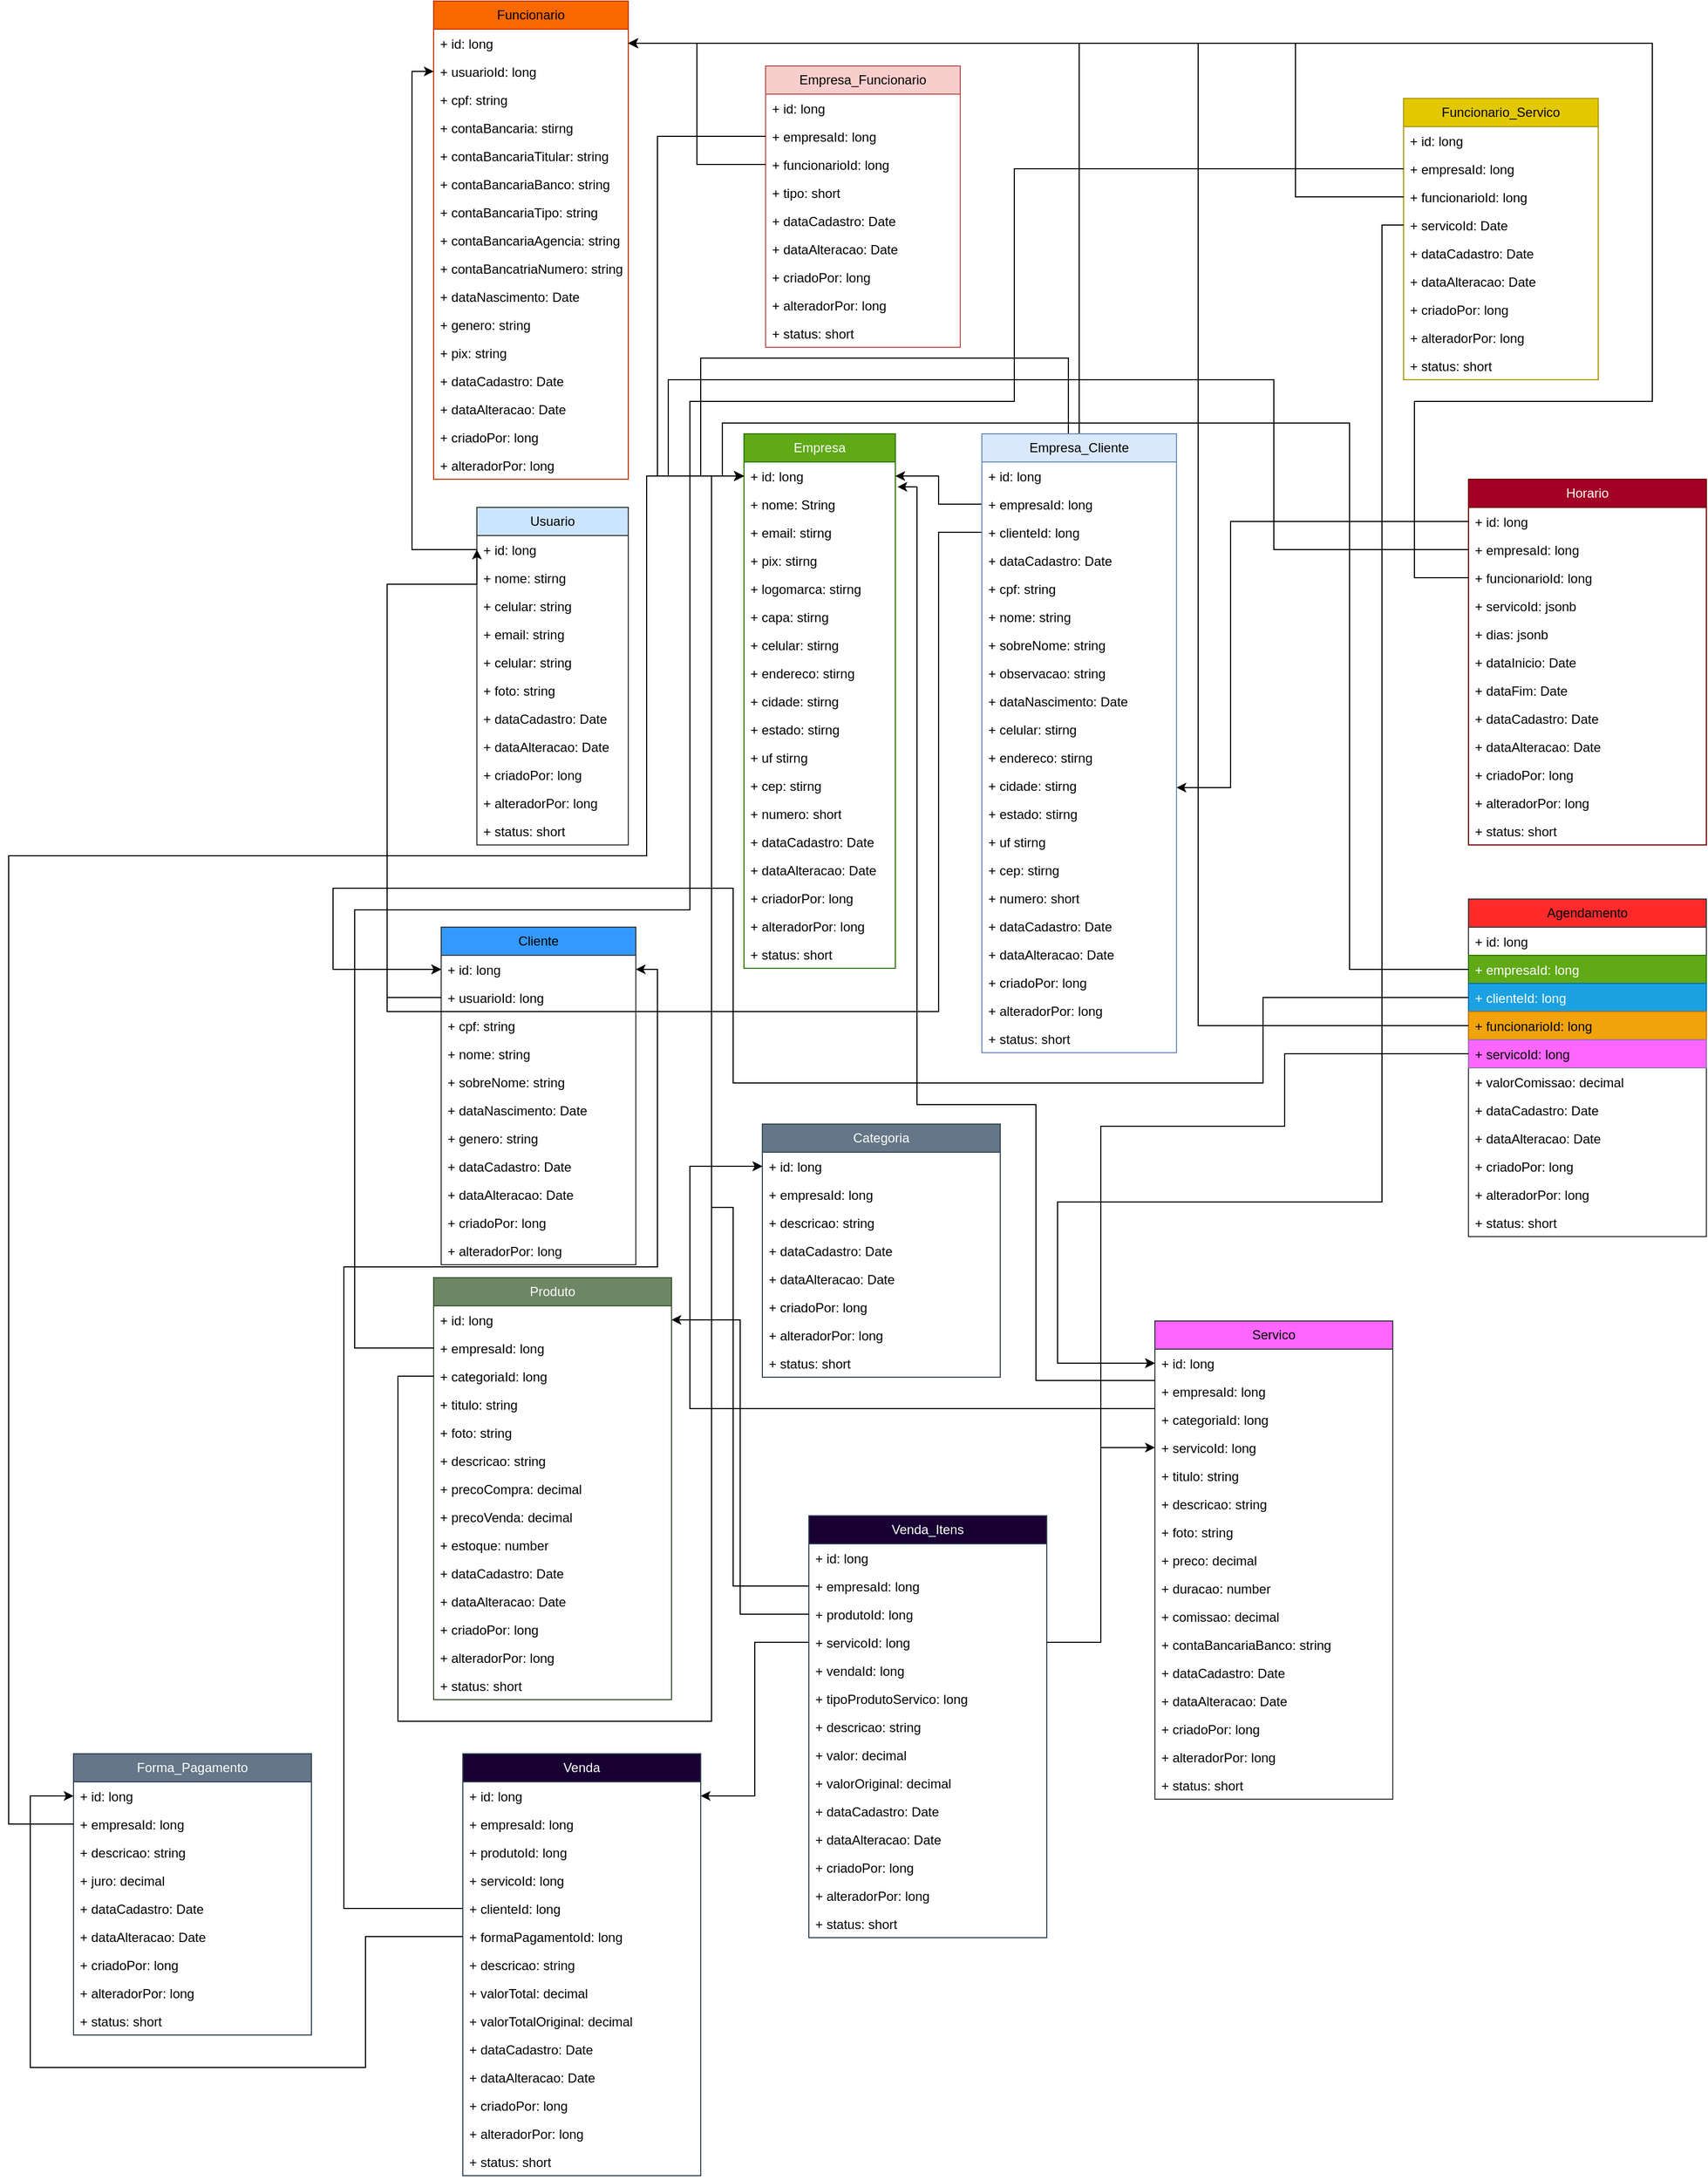 <mxfile version="24.7.6">
  <diagram name="Página-1" id="XXt5jo8fjW2HpwsutsX3">
    <mxGraphModel dx="3326" dy="2104" grid="1" gridSize="10" guides="1" tooltips="1" connect="1" arrows="1" fold="1" page="1" pageScale="1" pageWidth="827" pageHeight="1169" math="0" shadow="0">
      <root>
        <mxCell id="0" />
        <mxCell id="1" parent="0" />
        <mxCell id="HWtut3ZIkHQCooh8XRnG-1" value="Empresa" style="swimlane;fontStyle=0;childLayout=stackLayout;horizontal=1;startSize=26;fillColor=#60a917;horizontalStack=0;resizeParent=1;resizeParentMax=0;resizeLast=0;collapsible=1;marginBottom=0;whiteSpace=wrap;html=1;strokeColor=#2D7600;fontColor=#ffffff;" vertex="1" parent="1">
          <mxGeometry x="-540" y="-170" width="140" height="494" as="geometry" />
        </mxCell>
        <mxCell id="HWtut3ZIkHQCooh8XRnG-2" value="+ id: long" style="text;strokeColor=none;fillColor=none;align=left;verticalAlign=top;spacingLeft=4;spacingRight=4;overflow=hidden;rotatable=0;points=[[0,0.5],[1,0.5]];portConstraint=eastwest;whiteSpace=wrap;html=1;" vertex="1" parent="HWtut3ZIkHQCooh8XRnG-1">
          <mxGeometry y="26" width="140" height="26" as="geometry" />
        </mxCell>
        <mxCell id="HWtut3ZIkHQCooh8XRnG-3" value="+ nome: String" style="text;strokeColor=none;fillColor=none;align=left;verticalAlign=top;spacingLeft=4;spacingRight=4;overflow=hidden;rotatable=0;points=[[0,0.5],[1,0.5]];portConstraint=eastwest;whiteSpace=wrap;html=1;" vertex="1" parent="HWtut3ZIkHQCooh8XRnG-1">
          <mxGeometry y="52" width="140" height="26" as="geometry" />
        </mxCell>
        <mxCell id="HWtut3ZIkHQCooh8XRnG-4" value="+ email: stirng" style="text;strokeColor=none;fillColor=none;align=left;verticalAlign=top;spacingLeft=4;spacingRight=4;overflow=hidden;rotatable=0;points=[[0,0.5],[1,0.5]];portConstraint=eastwest;whiteSpace=wrap;html=1;" vertex="1" parent="HWtut3ZIkHQCooh8XRnG-1">
          <mxGeometry y="78" width="140" height="26" as="geometry" />
        </mxCell>
        <mxCell id="HWtut3ZIkHQCooh8XRnG-241" value="+ pix: stirng" style="text;strokeColor=none;fillColor=none;align=left;verticalAlign=top;spacingLeft=4;spacingRight=4;overflow=hidden;rotatable=0;points=[[0,0.5],[1,0.5]];portConstraint=eastwest;whiteSpace=wrap;html=1;" vertex="1" parent="HWtut3ZIkHQCooh8XRnG-1">
          <mxGeometry y="104" width="140" height="26" as="geometry" />
        </mxCell>
        <mxCell id="HWtut3ZIkHQCooh8XRnG-5" value="+ logomarca: stirng" style="text;strokeColor=none;fillColor=none;align=left;verticalAlign=top;spacingLeft=4;spacingRight=4;overflow=hidden;rotatable=0;points=[[0,0.5],[1,0.5]];portConstraint=eastwest;whiteSpace=wrap;html=1;" vertex="1" parent="HWtut3ZIkHQCooh8XRnG-1">
          <mxGeometry y="130" width="140" height="26" as="geometry" />
        </mxCell>
        <mxCell id="HWtut3ZIkHQCooh8XRnG-14" value="+ capa: stirng" style="text;strokeColor=none;fillColor=none;align=left;verticalAlign=top;spacingLeft=4;spacingRight=4;overflow=hidden;rotatable=0;points=[[0,0.5],[1,0.5]];portConstraint=eastwest;whiteSpace=wrap;html=1;" vertex="1" parent="HWtut3ZIkHQCooh8XRnG-1">
          <mxGeometry y="156" width="140" height="26" as="geometry" />
        </mxCell>
        <mxCell id="HWtut3ZIkHQCooh8XRnG-6" value="+ celular: stirng" style="text;strokeColor=none;fillColor=none;align=left;verticalAlign=top;spacingLeft=4;spacingRight=4;overflow=hidden;rotatable=0;points=[[0,0.5],[1,0.5]];portConstraint=eastwest;whiteSpace=wrap;html=1;" vertex="1" parent="HWtut3ZIkHQCooh8XRnG-1">
          <mxGeometry y="182" width="140" height="26" as="geometry" />
        </mxCell>
        <mxCell id="HWtut3ZIkHQCooh8XRnG-7" value="+ endereco: stirng" style="text;strokeColor=none;fillColor=none;align=left;verticalAlign=top;spacingLeft=4;spacingRight=4;overflow=hidden;rotatable=0;points=[[0,0.5],[1,0.5]];portConstraint=eastwest;whiteSpace=wrap;html=1;" vertex="1" parent="HWtut3ZIkHQCooh8XRnG-1">
          <mxGeometry y="208" width="140" height="26" as="geometry" />
        </mxCell>
        <mxCell id="HWtut3ZIkHQCooh8XRnG-8" value="+ cidade: stirng" style="text;strokeColor=none;fillColor=none;align=left;verticalAlign=top;spacingLeft=4;spacingRight=4;overflow=hidden;rotatable=0;points=[[0,0.5],[1,0.5]];portConstraint=eastwest;whiteSpace=wrap;html=1;" vertex="1" parent="HWtut3ZIkHQCooh8XRnG-1">
          <mxGeometry y="234" width="140" height="26" as="geometry" />
        </mxCell>
        <mxCell id="HWtut3ZIkHQCooh8XRnG-9" value="+ estado: stirng" style="text;strokeColor=none;fillColor=none;align=left;verticalAlign=top;spacingLeft=4;spacingRight=4;overflow=hidden;rotatable=0;points=[[0,0.5],[1,0.5]];portConstraint=eastwest;whiteSpace=wrap;html=1;" vertex="1" parent="HWtut3ZIkHQCooh8XRnG-1">
          <mxGeometry y="260" width="140" height="26" as="geometry" />
        </mxCell>
        <mxCell id="HWtut3ZIkHQCooh8XRnG-10" value="+ uf&amp;nbsp;stirng" style="text;strokeColor=none;fillColor=none;align=left;verticalAlign=top;spacingLeft=4;spacingRight=4;overflow=hidden;rotatable=0;points=[[0,0.5],[1,0.5]];portConstraint=eastwest;whiteSpace=wrap;html=1;" vertex="1" parent="HWtut3ZIkHQCooh8XRnG-1">
          <mxGeometry y="286" width="140" height="26" as="geometry" />
        </mxCell>
        <mxCell id="HWtut3ZIkHQCooh8XRnG-11" value="+ cep:&amp;nbsp;stirng" style="text;strokeColor=none;fillColor=none;align=left;verticalAlign=top;spacingLeft=4;spacingRight=4;overflow=hidden;rotatable=0;points=[[0,0.5],[1,0.5]];portConstraint=eastwest;whiteSpace=wrap;html=1;" vertex="1" parent="HWtut3ZIkHQCooh8XRnG-1">
          <mxGeometry y="312" width="140" height="26" as="geometry" />
        </mxCell>
        <mxCell id="HWtut3ZIkHQCooh8XRnG-12" value="+ numero: short" style="text;strokeColor=none;fillColor=none;align=left;verticalAlign=top;spacingLeft=4;spacingRight=4;overflow=hidden;rotatable=0;points=[[0,0.5],[1,0.5]];portConstraint=eastwest;whiteSpace=wrap;html=1;" vertex="1" parent="HWtut3ZIkHQCooh8XRnG-1">
          <mxGeometry y="338" width="140" height="26" as="geometry" />
        </mxCell>
        <mxCell id="HWtut3ZIkHQCooh8XRnG-13" value="+ dataCadastro: Date" style="text;strokeColor=none;fillColor=none;align=left;verticalAlign=top;spacingLeft=4;spacingRight=4;overflow=hidden;rotatable=0;points=[[0,0.5],[1,0.5]];portConstraint=eastwest;whiteSpace=wrap;html=1;" vertex="1" parent="HWtut3ZIkHQCooh8XRnG-1">
          <mxGeometry y="364" width="140" height="26" as="geometry" />
        </mxCell>
        <mxCell id="HWtut3ZIkHQCooh8XRnG-33" value="+ dataAlteracao: Date" style="text;strokeColor=none;fillColor=none;align=left;verticalAlign=top;spacingLeft=4;spacingRight=4;overflow=hidden;rotatable=0;points=[[0,0.5],[1,0.5]];portConstraint=eastwest;whiteSpace=wrap;html=1;" vertex="1" parent="HWtut3ZIkHQCooh8XRnG-1">
          <mxGeometry y="390" width="140" height="26" as="geometry" />
        </mxCell>
        <mxCell id="HWtut3ZIkHQCooh8XRnG-34" value="+ criadorPor: long" style="text;strokeColor=none;fillColor=none;align=left;verticalAlign=top;spacingLeft=4;spacingRight=4;overflow=hidden;rotatable=0;points=[[0,0.5],[1,0.5]];portConstraint=eastwest;whiteSpace=wrap;html=1;" vertex="1" parent="HWtut3ZIkHQCooh8XRnG-1">
          <mxGeometry y="416" width="140" height="26" as="geometry" />
        </mxCell>
        <mxCell id="HWtut3ZIkHQCooh8XRnG-35" value="+ alteradorPor: long" style="text;strokeColor=none;fillColor=none;align=left;verticalAlign=top;spacingLeft=4;spacingRight=4;overflow=hidden;rotatable=0;points=[[0,0.5],[1,0.5]];portConstraint=eastwest;whiteSpace=wrap;html=1;" vertex="1" parent="HWtut3ZIkHQCooh8XRnG-1">
          <mxGeometry y="442" width="140" height="26" as="geometry" />
        </mxCell>
        <mxCell id="HWtut3ZIkHQCooh8XRnG-68" value="+ status: short" style="text;strokeColor=none;fillColor=none;align=left;verticalAlign=top;spacingLeft=4;spacingRight=4;overflow=hidden;rotatable=0;points=[[0,0.5],[1,0.5]];portConstraint=eastwest;whiteSpace=wrap;html=1;" vertex="1" parent="HWtut3ZIkHQCooh8XRnG-1">
          <mxGeometry y="468" width="140" height="26" as="geometry" />
        </mxCell>
        <mxCell id="HWtut3ZIkHQCooh8XRnG-15" value="Usuario" style="swimlane;fontStyle=0;childLayout=stackLayout;horizontal=1;startSize=26;fillColor=#cce5ff;horizontalStack=0;resizeParent=1;resizeParentMax=0;resizeLast=0;collapsible=1;marginBottom=0;whiteSpace=wrap;html=1;strokeColor=#36393d;" vertex="1" parent="1">
          <mxGeometry x="-787" y="-102" width="140" height="312" as="geometry" />
        </mxCell>
        <mxCell id="HWtut3ZIkHQCooh8XRnG-16" value="+ id: long" style="text;strokeColor=none;fillColor=none;align=left;verticalAlign=top;spacingLeft=4;spacingRight=4;overflow=hidden;rotatable=0;points=[[0,0.5],[1,0.5]];portConstraint=eastwest;whiteSpace=wrap;html=1;" vertex="1" parent="HWtut3ZIkHQCooh8XRnG-15">
          <mxGeometry y="26" width="140" height="26" as="geometry" />
        </mxCell>
        <mxCell id="HWtut3ZIkHQCooh8XRnG-17" value="+ nome:&amp;nbsp;stirng" style="text;strokeColor=none;fillColor=none;align=left;verticalAlign=top;spacingLeft=4;spacingRight=4;overflow=hidden;rotatable=0;points=[[0,0.5],[1,0.5]];portConstraint=eastwest;whiteSpace=wrap;html=1;" vertex="1" parent="HWtut3ZIkHQCooh8XRnG-15">
          <mxGeometry y="52" width="140" height="26" as="geometry" />
        </mxCell>
        <mxCell id="HWtut3ZIkHQCooh8XRnG-18" value="+ celular: string" style="text;strokeColor=none;fillColor=none;align=left;verticalAlign=top;spacingLeft=4;spacingRight=4;overflow=hidden;rotatable=0;points=[[0,0.5],[1,0.5]];portConstraint=eastwest;whiteSpace=wrap;html=1;" vertex="1" parent="HWtut3ZIkHQCooh8XRnG-15">
          <mxGeometry y="78" width="140" height="26" as="geometry" />
        </mxCell>
        <mxCell id="HWtut3ZIkHQCooh8XRnG-19" value="+ email: string" style="text;strokeColor=none;fillColor=none;align=left;verticalAlign=top;spacingLeft=4;spacingRight=4;overflow=hidden;rotatable=0;points=[[0,0.5],[1,0.5]];portConstraint=eastwest;whiteSpace=wrap;html=1;" vertex="1" parent="HWtut3ZIkHQCooh8XRnG-15">
          <mxGeometry y="104" width="140" height="26" as="geometry" />
        </mxCell>
        <mxCell id="HWtut3ZIkHQCooh8XRnG-20" value="+ celular: string" style="text;strokeColor=none;fillColor=none;align=left;verticalAlign=top;spacingLeft=4;spacingRight=4;overflow=hidden;rotatable=0;points=[[0,0.5],[1,0.5]];portConstraint=eastwest;whiteSpace=wrap;html=1;" vertex="1" parent="HWtut3ZIkHQCooh8XRnG-15">
          <mxGeometry y="130" width="140" height="26" as="geometry" />
        </mxCell>
        <mxCell id="HWtut3ZIkHQCooh8XRnG-21" value="+ foto: string" style="text;strokeColor=none;fillColor=none;align=left;verticalAlign=top;spacingLeft=4;spacingRight=4;overflow=hidden;rotatable=0;points=[[0,0.5],[1,0.5]];portConstraint=eastwest;whiteSpace=wrap;html=1;" vertex="1" parent="HWtut3ZIkHQCooh8XRnG-15">
          <mxGeometry y="156" width="140" height="26" as="geometry" />
        </mxCell>
        <mxCell id="HWtut3ZIkHQCooh8XRnG-26" value="+ dataCadastro: Date" style="text;strokeColor=none;fillColor=none;align=left;verticalAlign=top;spacingLeft=4;spacingRight=4;overflow=hidden;rotatable=0;points=[[0,0.5],[1,0.5]];portConstraint=eastwest;whiteSpace=wrap;html=1;" vertex="1" parent="HWtut3ZIkHQCooh8XRnG-15">
          <mxGeometry y="182" width="140" height="26" as="geometry" />
        </mxCell>
        <mxCell id="HWtut3ZIkHQCooh8XRnG-27" value="+ dataAlteracao: Date" style="text;strokeColor=none;fillColor=none;align=left;verticalAlign=top;spacingLeft=4;spacingRight=4;overflow=hidden;rotatable=0;points=[[0,0.5],[1,0.5]];portConstraint=eastwest;whiteSpace=wrap;html=1;" vertex="1" parent="HWtut3ZIkHQCooh8XRnG-15">
          <mxGeometry y="208" width="140" height="26" as="geometry" />
        </mxCell>
        <mxCell id="HWtut3ZIkHQCooh8XRnG-28" value="+ criadoPor: long" style="text;strokeColor=none;fillColor=none;align=left;verticalAlign=top;spacingLeft=4;spacingRight=4;overflow=hidden;rotatable=0;points=[[0,0.5],[1,0.5]];portConstraint=eastwest;whiteSpace=wrap;html=1;" vertex="1" parent="HWtut3ZIkHQCooh8XRnG-15">
          <mxGeometry y="234" width="140" height="26" as="geometry" />
        </mxCell>
        <mxCell id="HWtut3ZIkHQCooh8XRnG-29" value="+ alteradorPor: long" style="text;strokeColor=none;fillColor=none;align=left;verticalAlign=top;spacingLeft=4;spacingRight=4;overflow=hidden;rotatable=0;points=[[0,0.5],[1,0.5]];portConstraint=eastwest;whiteSpace=wrap;html=1;" vertex="1" parent="HWtut3ZIkHQCooh8XRnG-15">
          <mxGeometry y="260" width="140" height="26" as="geometry" />
        </mxCell>
        <mxCell id="HWtut3ZIkHQCooh8XRnG-70" value="+ status: short" style="text;strokeColor=none;fillColor=none;align=left;verticalAlign=top;spacingLeft=4;spacingRight=4;overflow=hidden;rotatable=0;points=[[0,0.5],[1,0.5]];portConstraint=eastwest;whiteSpace=wrap;html=1;" vertex="1" parent="HWtut3ZIkHQCooh8XRnG-15">
          <mxGeometry y="286" width="140" height="26" as="geometry" />
        </mxCell>
        <mxCell id="HWtut3ZIkHQCooh8XRnG-36" value="Funcionario" style="swimlane;fontStyle=0;childLayout=stackLayout;horizontal=1;startSize=26;fillColor=#fa6800;horizontalStack=0;resizeParent=1;resizeParentMax=0;resizeLast=0;collapsible=1;marginBottom=0;whiteSpace=wrap;html=1;strokeColor=#C73500;fontColor=#000000;" vertex="1" parent="1">
          <mxGeometry x="-827" y="-570" width="180" height="442" as="geometry" />
        </mxCell>
        <mxCell id="HWtut3ZIkHQCooh8XRnG-37" value="+ id: long" style="text;strokeColor=none;fillColor=none;align=left;verticalAlign=top;spacingLeft=4;spacingRight=4;overflow=hidden;rotatable=0;points=[[0,0.5],[1,0.5]];portConstraint=eastwest;whiteSpace=wrap;html=1;" vertex="1" parent="HWtut3ZIkHQCooh8XRnG-36">
          <mxGeometry y="26" width="180" height="26" as="geometry" />
        </mxCell>
        <mxCell id="HWtut3ZIkHQCooh8XRnG-50" value="+ usuarioId: long" style="text;strokeColor=none;fillColor=none;align=left;verticalAlign=top;spacingLeft=4;spacingRight=4;overflow=hidden;rotatable=0;points=[[0,0.5],[1,0.5]];portConstraint=eastwest;whiteSpace=wrap;html=1;" vertex="1" parent="HWtut3ZIkHQCooh8XRnG-36">
          <mxGeometry y="52" width="180" height="26" as="geometry" />
        </mxCell>
        <mxCell id="HWtut3ZIkHQCooh8XRnG-49" value="+ cpf: string" style="text;strokeColor=none;fillColor=none;align=left;verticalAlign=top;spacingLeft=4;spacingRight=4;overflow=hidden;rotatable=0;points=[[0,0.5],[1,0.5]];portConstraint=eastwest;whiteSpace=wrap;html=1;" vertex="1" parent="HWtut3ZIkHQCooh8XRnG-36">
          <mxGeometry y="78" width="180" height="26" as="geometry" />
        </mxCell>
        <mxCell id="HWtut3ZIkHQCooh8XRnG-38" value="+ contaBancaria:&amp;nbsp;stirng" style="text;strokeColor=none;fillColor=none;align=left;verticalAlign=top;spacingLeft=4;spacingRight=4;overflow=hidden;rotatable=0;points=[[0,0.5],[1,0.5]];portConstraint=eastwest;whiteSpace=wrap;html=1;" vertex="1" parent="HWtut3ZIkHQCooh8XRnG-36">
          <mxGeometry y="104" width="180" height="26" as="geometry" />
        </mxCell>
        <mxCell id="HWtut3ZIkHQCooh8XRnG-39" value="+ contaBancariaTitular: string" style="text;strokeColor=none;fillColor=none;align=left;verticalAlign=top;spacingLeft=4;spacingRight=4;overflow=hidden;rotatable=0;points=[[0,0.5],[1,0.5]];portConstraint=eastwest;whiteSpace=wrap;html=1;" vertex="1" parent="HWtut3ZIkHQCooh8XRnG-36">
          <mxGeometry y="130" width="180" height="26" as="geometry" />
        </mxCell>
        <mxCell id="HWtut3ZIkHQCooh8XRnG-40" value="+ contaBancariaBanco: string" style="text;strokeColor=none;fillColor=none;align=left;verticalAlign=top;spacingLeft=4;spacingRight=4;overflow=hidden;rotatable=0;points=[[0,0.5],[1,0.5]];portConstraint=eastwest;whiteSpace=wrap;html=1;" vertex="1" parent="HWtut3ZIkHQCooh8XRnG-36">
          <mxGeometry y="156" width="180" height="26" as="geometry" />
        </mxCell>
        <mxCell id="HWtut3ZIkHQCooh8XRnG-41" value="+ contaBancariaTipo: string" style="text;strokeColor=none;fillColor=none;align=left;verticalAlign=top;spacingLeft=4;spacingRight=4;overflow=hidden;rotatable=0;points=[[0,0.5],[1,0.5]];portConstraint=eastwest;whiteSpace=wrap;html=1;" vertex="1" parent="HWtut3ZIkHQCooh8XRnG-36">
          <mxGeometry y="182" width="180" height="26" as="geometry" />
        </mxCell>
        <mxCell id="HWtut3ZIkHQCooh8XRnG-42" value="+ contaBancariaAgencia: string" style="text;strokeColor=none;fillColor=none;align=left;verticalAlign=top;spacingLeft=4;spacingRight=4;overflow=hidden;rotatable=0;points=[[0,0.5],[1,0.5]];portConstraint=eastwest;whiteSpace=wrap;html=1;" vertex="1" parent="HWtut3ZIkHQCooh8XRnG-36">
          <mxGeometry y="208" width="180" height="26" as="geometry" />
        </mxCell>
        <mxCell id="HWtut3ZIkHQCooh8XRnG-43" value="+ contaBancatriaNumero: string" style="text;strokeColor=none;fillColor=none;align=left;verticalAlign=top;spacingLeft=4;spacingRight=4;overflow=hidden;rotatable=0;points=[[0,0.5],[1,0.5]];portConstraint=eastwest;whiteSpace=wrap;html=1;" vertex="1" parent="HWtut3ZIkHQCooh8XRnG-36">
          <mxGeometry y="234" width="180" height="26" as="geometry" />
        </mxCell>
        <mxCell id="HWtut3ZIkHQCooh8XRnG-22" value="+ dataNascimento: Date" style="text;strokeColor=none;fillColor=none;align=left;verticalAlign=top;spacingLeft=4;spacingRight=4;overflow=hidden;rotatable=0;points=[[0,0.5],[1,0.5]];portConstraint=eastwest;whiteSpace=wrap;html=1;" vertex="1" parent="HWtut3ZIkHQCooh8XRnG-36">
          <mxGeometry y="260" width="180" height="26" as="geometry" />
        </mxCell>
        <mxCell id="HWtut3ZIkHQCooh8XRnG-25" value="+ genero: string" style="text;strokeColor=none;fillColor=none;align=left;verticalAlign=top;spacingLeft=4;spacingRight=4;overflow=hidden;rotatable=0;points=[[0,0.5],[1,0.5]];portConstraint=eastwest;whiteSpace=wrap;html=1;" vertex="1" parent="HWtut3ZIkHQCooh8XRnG-36">
          <mxGeometry y="286" width="180" height="26" as="geometry" />
        </mxCell>
        <mxCell id="HWtut3ZIkHQCooh8XRnG-44" value="+ pix: string" style="text;strokeColor=none;fillColor=none;align=left;verticalAlign=top;spacingLeft=4;spacingRight=4;overflow=hidden;rotatable=0;points=[[0,0.5],[1,0.5]];portConstraint=eastwest;whiteSpace=wrap;html=1;" vertex="1" parent="HWtut3ZIkHQCooh8XRnG-36">
          <mxGeometry y="312" width="180" height="26" as="geometry" />
        </mxCell>
        <mxCell id="HWtut3ZIkHQCooh8XRnG-45" value="+ dataCadastro: Date" style="text;strokeColor=none;fillColor=none;align=left;verticalAlign=top;spacingLeft=4;spacingRight=4;overflow=hidden;rotatable=0;points=[[0,0.5],[1,0.5]];portConstraint=eastwest;whiteSpace=wrap;html=1;" vertex="1" parent="HWtut3ZIkHQCooh8XRnG-36">
          <mxGeometry y="338" width="180" height="26" as="geometry" />
        </mxCell>
        <mxCell id="HWtut3ZIkHQCooh8XRnG-46" value="+ dataAlteracao: Date" style="text;strokeColor=none;fillColor=none;align=left;verticalAlign=top;spacingLeft=4;spacingRight=4;overflow=hidden;rotatable=0;points=[[0,0.5],[1,0.5]];portConstraint=eastwest;whiteSpace=wrap;html=1;" vertex="1" parent="HWtut3ZIkHQCooh8XRnG-36">
          <mxGeometry y="364" width="180" height="26" as="geometry" />
        </mxCell>
        <mxCell id="HWtut3ZIkHQCooh8XRnG-47" value="+ criadoPor: long" style="text;strokeColor=none;fillColor=none;align=left;verticalAlign=top;spacingLeft=4;spacingRight=4;overflow=hidden;rotatable=0;points=[[0,0.5],[1,0.5]];portConstraint=eastwest;whiteSpace=wrap;html=1;" vertex="1" parent="HWtut3ZIkHQCooh8XRnG-36">
          <mxGeometry y="390" width="180" height="26" as="geometry" />
        </mxCell>
        <mxCell id="HWtut3ZIkHQCooh8XRnG-48" value="+ alteradorPor: long" style="text;strokeColor=none;fillColor=none;align=left;verticalAlign=top;spacingLeft=4;spacingRight=4;overflow=hidden;rotatable=0;points=[[0,0.5],[1,0.5]];portConstraint=eastwest;whiteSpace=wrap;html=1;" vertex="1" parent="HWtut3ZIkHQCooh8XRnG-36">
          <mxGeometry y="416" width="180" height="26" as="geometry" />
        </mxCell>
        <mxCell id="HWtut3ZIkHQCooh8XRnG-52" value="Servico" style="swimlane;fontStyle=0;childLayout=stackLayout;horizontal=1;startSize=26;fillColor=#FF66FF;horizontalStack=0;resizeParent=1;resizeParentMax=0;resizeLast=0;collapsible=1;marginBottom=0;whiteSpace=wrap;html=1;strokeColor=#36393d;" vertex="1" parent="1">
          <mxGeometry x="-160" y="650" width="220" height="442" as="geometry" />
        </mxCell>
        <mxCell id="HWtut3ZIkHQCooh8XRnG-53" value="+ id: long" style="text;strokeColor=none;fillColor=none;align=left;verticalAlign=top;spacingLeft=4;spacingRight=4;overflow=hidden;rotatable=0;points=[[0,0.5],[1,0.5]];portConstraint=eastwest;whiteSpace=wrap;html=1;" vertex="1" parent="HWtut3ZIkHQCooh8XRnG-52">
          <mxGeometry y="26" width="220" height="26" as="geometry" />
        </mxCell>
        <mxCell id="HWtut3ZIkHQCooh8XRnG-117" value="+ empresaId: long" style="text;strokeColor=none;fillColor=none;align=left;verticalAlign=top;spacingLeft=4;spacingRight=4;overflow=hidden;rotatable=0;points=[[0,0.5],[1,0.5]];portConstraint=eastwest;whiteSpace=wrap;html=1;" vertex="1" parent="HWtut3ZIkHQCooh8XRnG-52">
          <mxGeometry y="52" width="220" height="26" as="geometry" />
        </mxCell>
        <mxCell id="HWtut3ZIkHQCooh8XRnG-220" value="+ categoriaId: long" style="text;strokeColor=none;fillColor=none;align=left;verticalAlign=top;spacingLeft=4;spacingRight=4;overflow=hidden;rotatable=0;points=[[0,0.5],[1,0.5]];portConstraint=eastwest;whiteSpace=wrap;html=1;" vertex="1" parent="HWtut3ZIkHQCooh8XRnG-52">
          <mxGeometry y="78" width="220" height="26" as="geometry" />
        </mxCell>
        <mxCell id="HWtut3ZIkHQCooh8XRnG-261" value="+ servicoId: long" style="text;strokeColor=none;fillColor=none;align=left;verticalAlign=top;spacingLeft=4;spacingRight=4;overflow=hidden;rotatable=0;points=[[0,0.5],[1,0.5]];portConstraint=eastwest;whiteSpace=wrap;html=1;" vertex="1" parent="HWtut3ZIkHQCooh8XRnG-52">
          <mxGeometry y="104" width="220" height="26" as="geometry" />
        </mxCell>
        <mxCell id="HWtut3ZIkHQCooh8XRnG-54" value="+ titulo: string" style="text;strokeColor=none;fillColor=none;align=left;verticalAlign=top;spacingLeft=4;spacingRight=4;overflow=hidden;rotatable=0;points=[[0,0.5],[1,0.5]];portConstraint=eastwest;whiteSpace=wrap;html=1;" vertex="1" parent="HWtut3ZIkHQCooh8XRnG-52">
          <mxGeometry y="130" width="220" height="26" as="geometry" />
        </mxCell>
        <mxCell id="HWtut3ZIkHQCooh8XRnG-200" value="+ descricao: string" style="text;strokeColor=none;fillColor=none;align=left;verticalAlign=top;spacingLeft=4;spacingRight=4;overflow=hidden;rotatable=0;points=[[0,0.5],[1,0.5]];portConstraint=eastwest;whiteSpace=wrap;html=1;" vertex="1" parent="HWtut3ZIkHQCooh8XRnG-52">
          <mxGeometry y="156" width="220" height="26" as="geometry" />
        </mxCell>
        <mxCell id="HWtut3ZIkHQCooh8XRnG-120" value="+ foto: string" style="text;strokeColor=none;fillColor=none;align=left;verticalAlign=top;spacingLeft=4;spacingRight=4;overflow=hidden;rotatable=0;points=[[0,0.5],[1,0.5]];portConstraint=eastwest;whiteSpace=wrap;html=1;" vertex="1" parent="HWtut3ZIkHQCooh8XRnG-52">
          <mxGeometry y="182" width="220" height="26" as="geometry" />
        </mxCell>
        <mxCell id="HWtut3ZIkHQCooh8XRnG-55" value="+ preco: decimal" style="text;strokeColor=none;fillColor=none;align=left;verticalAlign=top;spacingLeft=4;spacingRight=4;overflow=hidden;rotatable=0;points=[[0,0.5],[1,0.5]];portConstraint=eastwest;whiteSpace=wrap;html=1;" vertex="1" parent="HWtut3ZIkHQCooh8XRnG-52">
          <mxGeometry y="208" width="220" height="26" as="geometry" />
        </mxCell>
        <mxCell id="HWtut3ZIkHQCooh8XRnG-56" value="+ duracao:&amp;nbsp;number" style="text;strokeColor=none;fillColor=none;align=left;verticalAlign=top;spacingLeft=4;spacingRight=4;overflow=hidden;rotatable=0;points=[[0,0.5],[1,0.5]];portConstraint=eastwest;whiteSpace=wrap;html=1;" vertex="1" parent="HWtut3ZIkHQCooh8XRnG-52">
          <mxGeometry y="234" width="220" height="26" as="geometry" />
        </mxCell>
        <mxCell id="HWtut3ZIkHQCooh8XRnG-57" value="+ comissao: decimal" style="text;strokeColor=none;fillColor=none;align=left;verticalAlign=top;spacingLeft=4;spacingRight=4;overflow=hidden;rotatable=0;points=[[0,0.5],[1,0.5]];portConstraint=eastwest;whiteSpace=wrap;html=1;" vertex="1" parent="HWtut3ZIkHQCooh8XRnG-52">
          <mxGeometry y="260" width="220" height="26" as="geometry" />
        </mxCell>
        <mxCell id="HWtut3ZIkHQCooh8XRnG-58" value="+ contaBancariaBanco: string" style="text;strokeColor=none;fillColor=none;align=left;verticalAlign=top;spacingLeft=4;spacingRight=4;overflow=hidden;rotatable=0;points=[[0,0.5],[1,0.5]];portConstraint=eastwest;whiteSpace=wrap;html=1;" vertex="1" parent="HWtut3ZIkHQCooh8XRnG-52">
          <mxGeometry y="286" width="220" height="26" as="geometry" />
        </mxCell>
        <mxCell id="HWtut3ZIkHQCooh8XRnG-63" value="+ dataCadastro: Date" style="text;strokeColor=none;fillColor=none;align=left;verticalAlign=top;spacingLeft=4;spacingRight=4;overflow=hidden;rotatable=0;points=[[0,0.5],[1,0.5]];portConstraint=eastwest;whiteSpace=wrap;html=1;" vertex="1" parent="HWtut3ZIkHQCooh8XRnG-52">
          <mxGeometry y="312" width="220" height="26" as="geometry" />
        </mxCell>
        <mxCell id="HWtut3ZIkHQCooh8XRnG-64" value="+ dataAlteracao: Date" style="text;strokeColor=none;fillColor=none;align=left;verticalAlign=top;spacingLeft=4;spacingRight=4;overflow=hidden;rotatable=0;points=[[0,0.5],[1,0.5]];portConstraint=eastwest;whiteSpace=wrap;html=1;" vertex="1" parent="HWtut3ZIkHQCooh8XRnG-52">
          <mxGeometry y="338" width="220" height="26" as="geometry" />
        </mxCell>
        <mxCell id="HWtut3ZIkHQCooh8XRnG-65" value="+ criadoPor: long" style="text;strokeColor=none;fillColor=none;align=left;verticalAlign=top;spacingLeft=4;spacingRight=4;overflow=hidden;rotatable=0;points=[[0,0.5],[1,0.5]];portConstraint=eastwest;whiteSpace=wrap;html=1;" vertex="1" parent="HWtut3ZIkHQCooh8XRnG-52">
          <mxGeometry y="364" width="220" height="26" as="geometry" />
        </mxCell>
        <mxCell id="HWtut3ZIkHQCooh8XRnG-66" value="+ alteradorPor: long" style="text;strokeColor=none;fillColor=none;align=left;verticalAlign=top;spacingLeft=4;spacingRight=4;overflow=hidden;rotatable=0;points=[[0,0.5],[1,0.5]];portConstraint=eastwest;whiteSpace=wrap;html=1;" vertex="1" parent="HWtut3ZIkHQCooh8XRnG-52">
          <mxGeometry y="390" width="220" height="26" as="geometry" />
        </mxCell>
        <mxCell id="HWtut3ZIkHQCooh8XRnG-71" value="+ status: short" style="text;strokeColor=none;fillColor=none;align=left;verticalAlign=top;spacingLeft=4;spacingRight=4;overflow=hidden;rotatable=0;points=[[0,0.5],[1,0.5]];portConstraint=eastwest;whiteSpace=wrap;html=1;" vertex="1" parent="HWtut3ZIkHQCooh8XRnG-52">
          <mxGeometry y="416" width="220" height="26" as="geometry" />
        </mxCell>
        <mxCell id="HWtut3ZIkHQCooh8XRnG-72" value="Horario" style="swimlane;fontStyle=0;childLayout=stackLayout;horizontal=1;startSize=26;fillColor=#a20025;horizontalStack=0;resizeParent=1;resizeParentMax=0;resizeLast=0;collapsible=1;marginBottom=0;whiteSpace=wrap;html=1;strokeColor=#6F0000;fontColor=#ffffff;" vertex="1" parent="1">
          <mxGeometry x="130" y="-128" width="220" height="338" as="geometry" />
        </mxCell>
        <mxCell id="HWtut3ZIkHQCooh8XRnG-73" value="+ id: long" style="text;strokeColor=none;fillColor=none;align=left;verticalAlign=top;spacingLeft=4;spacingRight=4;overflow=hidden;rotatable=0;points=[[0,0.5],[1,0.5]];portConstraint=eastwest;whiteSpace=wrap;html=1;" vertex="1" parent="HWtut3ZIkHQCooh8XRnG-72">
          <mxGeometry y="26" width="220" height="26" as="geometry" />
        </mxCell>
        <mxCell id="HWtut3ZIkHQCooh8XRnG-74" value="+ empresaId: long" style="text;strokeColor=none;fillColor=none;align=left;verticalAlign=top;spacingLeft=4;spacingRight=4;overflow=hidden;rotatable=0;points=[[0,0.5],[1,0.5]];portConstraint=eastwest;whiteSpace=wrap;html=1;" vertex="1" parent="HWtut3ZIkHQCooh8XRnG-72">
          <mxGeometry y="52" width="220" height="26" as="geometry" />
        </mxCell>
        <mxCell id="HWtut3ZIkHQCooh8XRnG-122" value="+ funcionarioId: long" style="text;strokeColor=none;fillColor=none;align=left;verticalAlign=top;spacingLeft=4;spacingRight=4;overflow=hidden;rotatable=0;points=[[0,0.5],[1,0.5]];portConstraint=eastwest;whiteSpace=wrap;html=1;" vertex="1" parent="HWtut3ZIkHQCooh8XRnG-72">
          <mxGeometry y="78" width="220" height="26" as="geometry" />
        </mxCell>
        <mxCell id="HWtut3ZIkHQCooh8XRnG-75" value="+ servicoId: jsonb" style="text;strokeColor=none;fillColor=none;align=left;verticalAlign=top;spacingLeft=4;spacingRight=4;overflow=hidden;rotatable=0;points=[[0,0.5],[1,0.5]];portConstraint=eastwest;whiteSpace=wrap;html=1;" vertex="1" parent="HWtut3ZIkHQCooh8XRnG-72">
          <mxGeometry y="104" width="220" height="26" as="geometry" />
        </mxCell>
        <mxCell id="HWtut3ZIkHQCooh8XRnG-76" value="+ dias:&amp;nbsp;jsonb" style="text;strokeColor=none;fillColor=none;align=left;verticalAlign=top;spacingLeft=4;spacingRight=4;overflow=hidden;rotatable=0;points=[[0,0.5],[1,0.5]];portConstraint=eastwest;whiteSpace=wrap;html=1;" vertex="1" parent="HWtut3ZIkHQCooh8XRnG-72">
          <mxGeometry y="130" width="220" height="26" as="geometry" />
        </mxCell>
        <mxCell id="HWtut3ZIkHQCooh8XRnG-81" value="+ dataInicio: Date" style="text;strokeColor=none;fillColor=none;align=left;verticalAlign=top;spacingLeft=4;spacingRight=4;overflow=hidden;rotatable=0;points=[[0,0.5],[1,0.5]];portConstraint=eastwest;whiteSpace=wrap;html=1;" vertex="1" parent="HWtut3ZIkHQCooh8XRnG-72">
          <mxGeometry y="156" width="220" height="26" as="geometry" />
        </mxCell>
        <mxCell id="HWtut3ZIkHQCooh8XRnG-82" value="+ dataFim: Date" style="text;strokeColor=none;fillColor=none;align=left;verticalAlign=top;spacingLeft=4;spacingRight=4;overflow=hidden;rotatable=0;points=[[0,0.5],[1,0.5]];portConstraint=eastwest;whiteSpace=wrap;html=1;" vertex="1" parent="HWtut3ZIkHQCooh8XRnG-72">
          <mxGeometry y="182" width="220" height="26" as="geometry" />
        </mxCell>
        <mxCell id="HWtut3ZIkHQCooh8XRnG-83" value="+ dataCadastro: Date" style="text;strokeColor=none;fillColor=none;align=left;verticalAlign=top;spacingLeft=4;spacingRight=4;overflow=hidden;rotatable=0;points=[[0,0.5],[1,0.5]];portConstraint=eastwest;whiteSpace=wrap;html=1;" vertex="1" parent="HWtut3ZIkHQCooh8XRnG-72">
          <mxGeometry y="208" width="220" height="26" as="geometry" />
        </mxCell>
        <mxCell id="HWtut3ZIkHQCooh8XRnG-84" value="+ dataAlteracao: Date" style="text;strokeColor=none;fillColor=none;align=left;verticalAlign=top;spacingLeft=4;spacingRight=4;overflow=hidden;rotatable=0;points=[[0,0.5],[1,0.5]];portConstraint=eastwest;whiteSpace=wrap;html=1;" vertex="1" parent="HWtut3ZIkHQCooh8XRnG-72">
          <mxGeometry y="234" width="220" height="26" as="geometry" />
        </mxCell>
        <mxCell id="HWtut3ZIkHQCooh8XRnG-85" value="+ criadoPor: long" style="text;strokeColor=none;fillColor=none;align=left;verticalAlign=top;spacingLeft=4;spacingRight=4;overflow=hidden;rotatable=0;points=[[0,0.5],[1,0.5]];portConstraint=eastwest;whiteSpace=wrap;html=1;" vertex="1" parent="HWtut3ZIkHQCooh8XRnG-72">
          <mxGeometry y="260" width="220" height="26" as="geometry" />
        </mxCell>
        <mxCell id="HWtut3ZIkHQCooh8XRnG-86" value="+ alteradorPor: long" style="text;strokeColor=none;fillColor=none;align=left;verticalAlign=top;spacingLeft=4;spacingRight=4;overflow=hidden;rotatable=0;points=[[0,0.5],[1,0.5]];portConstraint=eastwest;whiteSpace=wrap;html=1;" vertex="1" parent="HWtut3ZIkHQCooh8XRnG-72">
          <mxGeometry y="286" width="220" height="26" as="geometry" />
        </mxCell>
        <mxCell id="HWtut3ZIkHQCooh8XRnG-87" value="+ status: short" style="text;strokeColor=none;fillColor=none;align=left;verticalAlign=top;spacingLeft=4;spacingRight=4;overflow=hidden;rotatable=0;points=[[0,0.5],[1,0.5]];portConstraint=eastwest;whiteSpace=wrap;html=1;" vertex="1" parent="HWtut3ZIkHQCooh8XRnG-72">
          <mxGeometry y="312" width="220" height="26" as="geometry" />
        </mxCell>
        <mxCell id="HWtut3ZIkHQCooh8XRnG-89" value="Empresa_Funcionario" style="swimlane;fontStyle=0;childLayout=stackLayout;horizontal=1;startSize=26;fillColor=#f8cecc;horizontalStack=0;resizeParent=1;resizeParentMax=0;resizeLast=0;collapsible=1;marginBottom=0;whiteSpace=wrap;html=1;strokeColor=#b85450;" vertex="1" parent="1">
          <mxGeometry x="-520" y="-510" width="180" height="260" as="geometry" />
        </mxCell>
        <mxCell id="HWtut3ZIkHQCooh8XRnG-90" value="+ id: long" style="text;strokeColor=none;fillColor=none;align=left;verticalAlign=top;spacingLeft=4;spacingRight=4;overflow=hidden;rotatable=0;points=[[0,0.5],[1,0.5]];portConstraint=eastwest;whiteSpace=wrap;html=1;" vertex="1" parent="HWtut3ZIkHQCooh8XRnG-89">
          <mxGeometry y="26" width="180" height="26" as="geometry" />
        </mxCell>
        <mxCell id="HWtut3ZIkHQCooh8XRnG-104" value="+ empresaId: long" style="text;strokeColor=none;fillColor=none;align=left;verticalAlign=top;spacingLeft=4;spacingRight=4;overflow=hidden;rotatable=0;points=[[0,0.5],[1,0.5]];portConstraint=eastwest;whiteSpace=wrap;html=1;" vertex="1" parent="HWtut3ZIkHQCooh8XRnG-89">
          <mxGeometry y="52" width="180" height="26" as="geometry" />
        </mxCell>
        <mxCell id="HWtut3ZIkHQCooh8XRnG-91" value="+ funcionarioId: long" style="text;strokeColor=none;fillColor=none;align=left;verticalAlign=top;spacingLeft=4;spacingRight=4;overflow=hidden;rotatable=0;points=[[0,0.5],[1,0.5]];portConstraint=eastwest;whiteSpace=wrap;html=1;" vertex="1" parent="HWtut3ZIkHQCooh8XRnG-89">
          <mxGeometry y="78" width="180" height="26" as="geometry" />
        </mxCell>
        <mxCell id="HWtut3ZIkHQCooh8XRnG-242" value="+ tipo: short" style="text;strokeColor=none;fillColor=none;align=left;verticalAlign=top;spacingLeft=4;spacingRight=4;overflow=hidden;rotatable=0;points=[[0,0.5],[1,0.5]];portConstraint=eastwest;whiteSpace=wrap;html=1;" vertex="1" parent="HWtut3ZIkHQCooh8XRnG-89">
          <mxGeometry y="104" width="180" height="26" as="geometry" />
        </mxCell>
        <mxCell id="HWtut3ZIkHQCooh8XRnG-100" value="+ dataCadastro: Date" style="text;strokeColor=none;fillColor=none;align=left;verticalAlign=top;spacingLeft=4;spacingRight=4;overflow=hidden;rotatable=0;points=[[0,0.5],[1,0.5]];portConstraint=eastwest;whiteSpace=wrap;html=1;" vertex="1" parent="HWtut3ZIkHQCooh8XRnG-89">
          <mxGeometry y="130" width="180" height="26" as="geometry" />
        </mxCell>
        <mxCell id="HWtut3ZIkHQCooh8XRnG-101" value="+ dataAlteracao: Date" style="text;strokeColor=none;fillColor=none;align=left;verticalAlign=top;spacingLeft=4;spacingRight=4;overflow=hidden;rotatable=0;points=[[0,0.5],[1,0.5]];portConstraint=eastwest;whiteSpace=wrap;html=1;" vertex="1" parent="HWtut3ZIkHQCooh8XRnG-89">
          <mxGeometry y="156" width="180" height="26" as="geometry" />
        </mxCell>
        <mxCell id="HWtut3ZIkHQCooh8XRnG-102" value="+ criadoPor: long" style="text;strokeColor=none;fillColor=none;align=left;verticalAlign=top;spacingLeft=4;spacingRight=4;overflow=hidden;rotatable=0;points=[[0,0.5],[1,0.5]];portConstraint=eastwest;whiteSpace=wrap;html=1;" vertex="1" parent="HWtut3ZIkHQCooh8XRnG-89">
          <mxGeometry y="182" width="180" height="26" as="geometry" />
        </mxCell>
        <mxCell id="HWtut3ZIkHQCooh8XRnG-103" value="+ alteradorPor: long" style="text;strokeColor=none;fillColor=none;align=left;verticalAlign=top;spacingLeft=4;spacingRight=4;overflow=hidden;rotatable=0;points=[[0,0.5],[1,0.5]];portConstraint=eastwest;whiteSpace=wrap;html=1;" vertex="1" parent="HWtut3ZIkHQCooh8XRnG-89">
          <mxGeometry y="208" width="180" height="26" as="geometry" />
        </mxCell>
        <mxCell id="HWtut3ZIkHQCooh8XRnG-105" value="+ status: short" style="text;strokeColor=none;fillColor=none;align=left;verticalAlign=top;spacingLeft=4;spacingRight=4;overflow=hidden;rotatable=0;points=[[0,0.5],[1,0.5]];portConstraint=eastwest;whiteSpace=wrap;html=1;" vertex="1" parent="HWtut3ZIkHQCooh8XRnG-89">
          <mxGeometry y="234" width="180" height="26" as="geometry" />
        </mxCell>
        <mxCell id="HWtut3ZIkHQCooh8XRnG-108" value="Funcionario_Servico" style="swimlane;fontStyle=0;childLayout=stackLayout;horizontal=1;startSize=26;fillColor=#e3c800;horizontalStack=0;resizeParent=1;resizeParentMax=0;resizeLast=0;collapsible=1;marginBottom=0;whiteSpace=wrap;html=1;strokeColor=#B09500;fontColor=#000000;" vertex="1" parent="1">
          <mxGeometry x="70" y="-480" width="180" height="260" as="geometry" />
        </mxCell>
        <mxCell id="HWtut3ZIkHQCooh8XRnG-110" value="+ id: long" style="text;strokeColor=none;fillColor=none;align=left;verticalAlign=top;spacingLeft=4;spacingRight=4;overflow=hidden;rotatable=0;points=[[0,0.5],[1,0.5]];portConstraint=eastwest;whiteSpace=wrap;html=1;" vertex="1" parent="HWtut3ZIkHQCooh8XRnG-108">
          <mxGeometry y="26" width="180" height="26" as="geometry" />
        </mxCell>
        <mxCell id="HWtut3ZIkHQCooh8XRnG-275" value="+ empresaId: long" style="text;strokeColor=none;fillColor=none;align=left;verticalAlign=top;spacingLeft=4;spacingRight=4;overflow=hidden;rotatable=0;points=[[0,0.5],[1,0.5]];portConstraint=eastwest;whiteSpace=wrap;html=1;" vertex="1" parent="HWtut3ZIkHQCooh8XRnG-108">
          <mxGeometry y="52" width="180" height="26" as="geometry" />
        </mxCell>
        <mxCell id="HWtut3ZIkHQCooh8XRnG-111" value="+ funcionarioId: long" style="text;strokeColor=none;fillColor=none;align=left;verticalAlign=top;spacingLeft=4;spacingRight=4;overflow=hidden;rotatable=0;points=[[0,0.5],[1,0.5]];portConstraint=eastwest;whiteSpace=wrap;html=1;" vertex="1" parent="HWtut3ZIkHQCooh8XRnG-108">
          <mxGeometry y="78" width="180" height="26" as="geometry" />
        </mxCell>
        <mxCell id="HWtut3ZIkHQCooh8XRnG-278" value="+ servicoId: Date" style="text;strokeColor=none;fillColor=none;align=left;verticalAlign=top;spacingLeft=4;spacingRight=4;overflow=hidden;rotatable=0;points=[[0,0.5],[1,0.5]];portConstraint=eastwest;whiteSpace=wrap;html=1;" vertex="1" parent="HWtut3ZIkHQCooh8XRnG-108">
          <mxGeometry y="104" width="180" height="26" as="geometry" />
        </mxCell>
        <mxCell id="HWtut3ZIkHQCooh8XRnG-112" value="+ dataCadastro: Date" style="text;strokeColor=none;fillColor=none;align=left;verticalAlign=top;spacingLeft=4;spacingRight=4;overflow=hidden;rotatable=0;points=[[0,0.5],[1,0.5]];portConstraint=eastwest;whiteSpace=wrap;html=1;" vertex="1" parent="HWtut3ZIkHQCooh8XRnG-108">
          <mxGeometry y="130" width="180" height="26" as="geometry" />
        </mxCell>
        <mxCell id="HWtut3ZIkHQCooh8XRnG-113" value="+ dataAlteracao: Date" style="text;strokeColor=none;fillColor=none;align=left;verticalAlign=top;spacingLeft=4;spacingRight=4;overflow=hidden;rotatable=0;points=[[0,0.5],[1,0.5]];portConstraint=eastwest;whiteSpace=wrap;html=1;" vertex="1" parent="HWtut3ZIkHQCooh8XRnG-108">
          <mxGeometry y="156" width="180" height="26" as="geometry" />
        </mxCell>
        <mxCell id="HWtut3ZIkHQCooh8XRnG-114" value="+ criadoPor: long" style="text;strokeColor=none;fillColor=none;align=left;verticalAlign=top;spacingLeft=4;spacingRight=4;overflow=hidden;rotatable=0;points=[[0,0.5],[1,0.5]];portConstraint=eastwest;whiteSpace=wrap;html=1;" vertex="1" parent="HWtut3ZIkHQCooh8XRnG-108">
          <mxGeometry y="182" width="180" height="26" as="geometry" />
        </mxCell>
        <mxCell id="HWtut3ZIkHQCooh8XRnG-115" value="+ alteradorPor: long" style="text;strokeColor=none;fillColor=none;align=left;verticalAlign=top;spacingLeft=4;spacingRight=4;overflow=hidden;rotatable=0;points=[[0,0.5],[1,0.5]];portConstraint=eastwest;whiteSpace=wrap;html=1;" vertex="1" parent="HWtut3ZIkHQCooh8XRnG-108">
          <mxGeometry y="208" width="180" height="26" as="geometry" />
        </mxCell>
        <mxCell id="HWtut3ZIkHQCooh8XRnG-116" value="+ status: short" style="text;strokeColor=none;fillColor=none;align=left;verticalAlign=top;spacingLeft=4;spacingRight=4;overflow=hidden;rotatable=0;points=[[0,0.5],[1,0.5]];portConstraint=eastwest;whiteSpace=wrap;html=1;" vertex="1" parent="HWtut3ZIkHQCooh8XRnG-108">
          <mxGeometry y="234" width="180" height="26" as="geometry" />
        </mxCell>
        <mxCell id="HWtut3ZIkHQCooh8XRnG-118" style="edgeStyle=orthogonalEdgeStyle;rounded=0;orthogonalLoop=1;jettySize=auto;html=1;entryX=1.014;entryY=0.885;entryDx=0;entryDy=0;entryPerimeter=0;" edge="1" parent="1" source="HWtut3ZIkHQCooh8XRnG-117" target="HWtut3ZIkHQCooh8XRnG-2">
          <mxGeometry relative="1" as="geometry">
            <Array as="points">
              <mxPoint x="-270" y="705" />
              <mxPoint x="-270" y="450" />
              <mxPoint x="-380" y="450" />
              <mxPoint x="-380" y="-121" />
            </Array>
          </mxGeometry>
        </mxCell>
        <mxCell id="HWtut3ZIkHQCooh8XRnG-121" style="edgeStyle=orthogonalEdgeStyle;rounded=0;orthogonalLoop=1;jettySize=auto;html=1;" edge="1" parent="1" source="HWtut3ZIkHQCooh8XRnG-149" target="HWtut3ZIkHQCooh8XRnG-2">
          <mxGeometry relative="1" as="geometry">
            <Array as="points">
              <mxPoint x="-240" y="-240" />
              <mxPoint x="-580" y="-240" />
              <mxPoint x="-580" y="-131" />
            </Array>
          </mxGeometry>
        </mxCell>
        <mxCell id="HWtut3ZIkHQCooh8XRnG-126" style="edgeStyle=orthogonalEdgeStyle;rounded=0;orthogonalLoop=1;jettySize=auto;html=1;" edge="1" parent="1" source="HWtut3ZIkHQCooh8XRnG-91" target="HWtut3ZIkHQCooh8XRnG-37">
          <mxGeometry relative="1" as="geometry" />
        </mxCell>
        <mxCell id="HWtut3ZIkHQCooh8XRnG-127" style="edgeStyle=orthogonalEdgeStyle;rounded=0;orthogonalLoop=1;jettySize=auto;html=1;" edge="1" parent="1" source="HWtut3ZIkHQCooh8XRnG-16" target="HWtut3ZIkHQCooh8XRnG-50">
          <mxGeometry relative="1" as="geometry">
            <Array as="points">
              <mxPoint x="-847" y="-63" />
              <mxPoint x="-847" y="-505" />
            </Array>
          </mxGeometry>
        </mxCell>
        <mxCell id="HWtut3ZIkHQCooh8XRnG-132" style="edgeStyle=orthogonalEdgeStyle;rounded=0;orthogonalLoop=1;jettySize=auto;html=1;" edge="1" parent="1" source="HWtut3ZIkHQCooh8XRnG-149" target="HWtut3ZIkHQCooh8XRnG-37">
          <mxGeometry relative="1" as="geometry" />
        </mxCell>
        <mxCell id="HWtut3ZIkHQCooh8XRnG-133" value="Cliente" style="swimlane;fontStyle=0;childLayout=stackLayout;horizontal=1;startSize=26;fillColor=#3399FF;horizontalStack=0;resizeParent=1;resizeParentMax=0;resizeLast=0;collapsible=1;marginBottom=0;whiteSpace=wrap;html=1;strokeColor=#36393d;" vertex="1" parent="1">
          <mxGeometry x="-820" y="286" width="180" height="312" as="geometry" />
        </mxCell>
        <mxCell id="HWtut3ZIkHQCooh8XRnG-134" value="+ id: long" style="text;strokeColor=none;fillColor=none;align=left;verticalAlign=top;spacingLeft=4;spacingRight=4;overflow=hidden;rotatable=0;points=[[0,0.5],[1,0.5]];portConstraint=eastwest;whiteSpace=wrap;html=1;" vertex="1" parent="HWtut3ZIkHQCooh8XRnG-133">
          <mxGeometry y="26" width="180" height="26" as="geometry" />
        </mxCell>
        <mxCell id="HWtut3ZIkHQCooh8XRnG-135" value="+ usuarioId: long" style="text;strokeColor=none;fillColor=none;align=left;verticalAlign=top;spacingLeft=4;spacingRight=4;overflow=hidden;rotatable=0;points=[[0,0.5],[1,0.5]];portConstraint=eastwest;whiteSpace=wrap;html=1;" vertex="1" parent="HWtut3ZIkHQCooh8XRnG-133">
          <mxGeometry y="52" width="180" height="26" as="geometry" />
        </mxCell>
        <mxCell id="HWtut3ZIkHQCooh8XRnG-136" value="+ cpf: string" style="text;strokeColor=none;fillColor=none;align=left;verticalAlign=top;spacingLeft=4;spacingRight=4;overflow=hidden;rotatable=0;points=[[0,0.5],[1,0.5]];portConstraint=eastwest;whiteSpace=wrap;html=1;" vertex="1" parent="HWtut3ZIkHQCooh8XRnG-133">
          <mxGeometry y="78" width="180" height="26" as="geometry" />
        </mxCell>
        <mxCell id="HWtut3ZIkHQCooh8XRnG-281" value="+ nome: string" style="text;strokeColor=none;fillColor=none;align=left;verticalAlign=top;spacingLeft=4;spacingRight=4;overflow=hidden;rotatable=0;points=[[0,0.5],[1,0.5]];portConstraint=eastwest;whiteSpace=wrap;html=1;" vertex="1" parent="HWtut3ZIkHQCooh8XRnG-133">
          <mxGeometry y="104" width="180" height="26" as="geometry" />
        </mxCell>
        <mxCell id="HWtut3ZIkHQCooh8XRnG-282" value="+ sobreNome: string" style="text;strokeColor=none;fillColor=none;align=left;verticalAlign=top;spacingLeft=4;spacingRight=4;overflow=hidden;rotatable=0;points=[[0,0.5],[1,0.5]];portConstraint=eastwest;whiteSpace=wrap;html=1;" vertex="1" parent="HWtut3ZIkHQCooh8XRnG-133">
          <mxGeometry y="130" width="180" height="26" as="geometry" />
        </mxCell>
        <mxCell id="HWtut3ZIkHQCooh8XRnG-159" value="+ dataNascimento: Date" style="text;strokeColor=none;fillColor=none;align=left;verticalAlign=top;spacingLeft=4;spacingRight=4;overflow=hidden;rotatable=0;points=[[0,0.5],[1,0.5]];portConstraint=eastwest;whiteSpace=wrap;html=1;" vertex="1" parent="HWtut3ZIkHQCooh8XRnG-133">
          <mxGeometry y="156" width="180" height="26" as="geometry" />
        </mxCell>
        <mxCell id="HWtut3ZIkHQCooh8XRnG-158" value="+ genero: string" style="text;strokeColor=none;fillColor=none;align=left;verticalAlign=top;spacingLeft=4;spacingRight=4;overflow=hidden;rotatable=0;points=[[0,0.5],[1,0.5]];portConstraint=eastwest;whiteSpace=wrap;html=1;" vertex="1" parent="HWtut3ZIkHQCooh8XRnG-133">
          <mxGeometry y="182" width="180" height="26" as="geometry" />
        </mxCell>
        <mxCell id="HWtut3ZIkHQCooh8XRnG-144" value="+ dataCadastro: Date" style="text;strokeColor=none;fillColor=none;align=left;verticalAlign=top;spacingLeft=4;spacingRight=4;overflow=hidden;rotatable=0;points=[[0,0.5],[1,0.5]];portConstraint=eastwest;whiteSpace=wrap;html=1;" vertex="1" parent="HWtut3ZIkHQCooh8XRnG-133">
          <mxGeometry y="208" width="180" height="26" as="geometry" />
        </mxCell>
        <mxCell id="HWtut3ZIkHQCooh8XRnG-145" value="+ dataAlteracao: Date" style="text;strokeColor=none;fillColor=none;align=left;verticalAlign=top;spacingLeft=4;spacingRight=4;overflow=hidden;rotatable=0;points=[[0,0.5],[1,0.5]];portConstraint=eastwest;whiteSpace=wrap;html=1;" vertex="1" parent="HWtut3ZIkHQCooh8XRnG-133">
          <mxGeometry y="234" width="180" height="26" as="geometry" />
        </mxCell>
        <mxCell id="HWtut3ZIkHQCooh8XRnG-146" value="+ criadoPor: long" style="text;strokeColor=none;fillColor=none;align=left;verticalAlign=top;spacingLeft=4;spacingRight=4;overflow=hidden;rotatable=0;points=[[0,0.5],[1,0.5]];portConstraint=eastwest;whiteSpace=wrap;html=1;" vertex="1" parent="HWtut3ZIkHQCooh8XRnG-133">
          <mxGeometry y="260" width="180" height="26" as="geometry" />
        </mxCell>
        <mxCell id="HWtut3ZIkHQCooh8XRnG-147" value="+ alteradorPor: long" style="text;strokeColor=none;fillColor=none;align=left;verticalAlign=top;spacingLeft=4;spacingRight=4;overflow=hidden;rotatable=0;points=[[0,0.5],[1,0.5]];portConstraint=eastwest;whiteSpace=wrap;html=1;" vertex="1" parent="HWtut3ZIkHQCooh8XRnG-133">
          <mxGeometry y="286" width="180" height="26" as="geometry" />
        </mxCell>
        <mxCell id="HWtut3ZIkHQCooh8XRnG-148" style="edgeStyle=orthogonalEdgeStyle;rounded=0;orthogonalLoop=1;jettySize=auto;html=1;entryX=0;entryY=0.5;entryDx=0;entryDy=0;" edge="1" parent="1" source="HWtut3ZIkHQCooh8XRnG-135" target="HWtut3ZIkHQCooh8XRnG-16">
          <mxGeometry relative="1" as="geometry">
            <Array as="points">
              <mxPoint x="-870" y="351" />
              <mxPoint x="-870" y="-31" />
              <mxPoint x="-787" y="-31" />
            </Array>
          </mxGeometry>
        </mxCell>
        <mxCell id="HWtut3ZIkHQCooh8XRnG-160" style="edgeStyle=orthogonalEdgeStyle;rounded=0;orthogonalLoop=1;jettySize=auto;html=1;" edge="1" parent="1" source="HWtut3ZIkHQCooh8XRnG-152" target="HWtut3ZIkHQCooh8XRnG-134">
          <mxGeometry relative="1" as="geometry">
            <Array as="points">
              <mxPoint x="-360" y="-79" />
              <mxPoint x="-360" y="364" />
              <mxPoint x="-870" y="364" />
              <mxPoint x="-870" y="325" />
            </Array>
          </mxGeometry>
        </mxCell>
        <mxCell id="HWtut3ZIkHQCooh8XRnG-161" style="edgeStyle=orthogonalEdgeStyle;rounded=0;orthogonalLoop=1;jettySize=auto;html=1;" edge="1" parent="1" source="HWtut3ZIkHQCooh8XRnG-151" target="HWtut3ZIkHQCooh8XRnG-2">
          <mxGeometry relative="1" as="geometry" />
        </mxCell>
        <mxCell id="HWtut3ZIkHQCooh8XRnG-162" value="Agendamento" style="swimlane;fontStyle=0;childLayout=stackLayout;horizontal=1;startSize=26;fillColor=#FF2B2B;horizontalStack=0;resizeParent=1;resizeParentMax=0;resizeLast=0;collapsible=1;marginBottom=0;whiteSpace=wrap;html=1;strokeColor=#36393d;" vertex="1" parent="1">
          <mxGeometry x="130" y="260" width="220" height="312" as="geometry" />
        </mxCell>
        <mxCell id="HWtut3ZIkHQCooh8XRnG-163" value="+ id: long" style="text;strokeColor=none;fillColor=none;align=left;verticalAlign=top;spacingLeft=4;spacingRight=4;overflow=hidden;rotatable=0;points=[[0,0.5],[1,0.5]];portConstraint=eastwest;whiteSpace=wrap;html=1;" vertex="1" parent="HWtut3ZIkHQCooh8XRnG-162">
          <mxGeometry y="26" width="220" height="26" as="geometry" />
        </mxCell>
        <mxCell id="HWtut3ZIkHQCooh8XRnG-164" value="+ empresaId: long" style="text;strokeColor=#2D7600;fillColor=#60a917;align=left;verticalAlign=top;spacingLeft=4;spacingRight=4;overflow=hidden;rotatable=0;points=[[0,0.5],[1,0.5]];portConstraint=eastwest;whiteSpace=wrap;html=1;fontColor=#ffffff;" vertex="1" parent="HWtut3ZIkHQCooh8XRnG-162">
          <mxGeometry y="52" width="220" height="26" as="geometry" />
        </mxCell>
        <mxCell id="HWtut3ZIkHQCooh8XRnG-165" value="+ clienteId: long" style="text;strokeColor=#006EAF;fillColor=#1ba1e2;align=left;verticalAlign=top;spacingLeft=4;spacingRight=4;overflow=hidden;rotatable=0;points=[[0,0.5],[1,0.5]];portConstraint=eastwest;whiteSpace=wrap;html=1;fontColor=#ffffff;" vertex="1" parent="HWtut3ZIkHQCooh8XRnG-162">
          <mxGeometry y="78" width="220" height="26" as="geometry" />
        </mxCell>
        <mxCell id="HWtut3ZIkHQCooh8XRnG-175" value="+ funcionarioId: long" style="text;strokeColor=#BD7000;fillColor=#f0a30a;align=left;verticalAlign=top;spacingLeft=4;spacingRight=4;overflow=hidden;rotatable=0;points=[[0,0.5],[1,0.5]];portConstraint=eastwest;whiteSpace=wrap;html=1;fontColor=#000000;" vertex="1" parent="HWtut3ZIkHQCooh8XRnG-162">
          <mxGeometry y="104" width="220" height="26" as="geometry" />
        </mxCell>
        <mxCell id="HWtut3ZIkHQCooh8XRnG-166" value="+ servicoId: long" style="text;strokeColor=#9673a6;fillColor=#FF66FF;align=left;verticalAlign=top;spacingLeft=4;spacingRight=4;overflow=hidden;rotatable=0;points=[[0,0.5],[1,0.5]];portConstraint=eastwest;whiteSpace=wrap;html=1;" vertex="1" parent="HWtut3ZIkHQCooh8XRnG-162">
          <mxGeometry y="130" width="220" height="26" as="geometry" />
        </mxCell>
        <mxCell id="HWtut3ZIkHQCooh8XRnG-180" value="+ valorComissao: decimal" style="text;strokeColor=none;fillColor=none;align=left;verticalAlign=top;spacingLeft=4;spacingRight=4;overflow=hidden;rotatable=0;points=[[0,0.5],[1,0.5]];portConstraint=eastwest;whiteSpace=wrap;html=1;" vertex="1" parent="HWtut3ZIkHQCooh8XRnG-162">
          <mxGeometry y="156" width="220" height="26" as="geometry" />
        </mxCell>
        <mxCell id="HWtut3ZIkHQCooh8XRnG-170" value="+ dataCadastro: Date" style="text;strokeColor=none;fillColor=none;align=left;verticalAlign=top;spacingLeft=4;spacingRight=4;overflow=hidden;rotatable=0;points=[[0,0.5],[1,0.5]];portConstraint=eastwest;whiteSpace=wrap;html=1;" vertex="1" parent="HWtut3ZIkHQCooh8XRnG-162">
          <mxGeometry y="182" width="220" height="26" as="geometry" />
        </mxCell>
        <mxCell id="HWtut3ZIkHQCooh8XRnG-171" value="+ dataAlteracao: Date" style="text;strokeColor=none;fillColor=none;align=left;verticalAlign=top;spacingLeft=4;spacingRight=4;overflow=hidden;rotatable=0;points=[[0,0.5],[1,0.5]];portConstraint=eastwest;whiteSpace=wrap;html=1;" vertex="1" parent="HWtut3ZIkHQCooh8XRnG-162">
          <mxGeometry y="208" width="220" height="26" as="geometry" />
        </mxCell>
        <mxCell id="HWtut3ZIkHQCooh8XRnG-172" value="+ criadoPor: long" style="text;strokeColor=none;fillColor=none;align=left;verticalAlign=top;spacingLeft=4;spacingRight=4;overflow=hidden;rotatable=0;points=[[0,0.5],[1,0.5]];portConstraint=eastwest;whiteSpace=wrap;html=1;" vertex="1" parent="HWtut3ZIkHQCooh8XRnG-162">
          <mxGeometry y="234" width="220" height="26" as="geometry" />
        </mxCell>
        <mxCell id="HWtut3ZIkHQCooh8XRnG-173" value="+ alteradorPor: long" style="text;strokeColor=none;fillColor=none;align=left;verticalAlign=top;spacingLeft=4;spacingRight=4;overflow=hidden;rotatable=0;points=[[0,0.5],[1,0.5]];portConstraint=eastwest;whiteSpace=wrap;html=1;" vertex="1" parent="HWtut3ZIkHQCooh8XRnG-162">
          <mxGeometry y="260" width="220" height="26" as="geometry" />
        </mxCell>
        <mxCell id="HWtut3ZIkHQCooh8XRnG-174" value="+ status: short" style="text;strokeColor=none;fillColor=none;align=left;verticalAlign=top;spacingLeft=4;spacingRight=4;overflow=hidden;rotatable=0;points=[[0,0.5],[1,0.5]];portConstraint=eastwest;whiteSpace=wrap;html=1;" vertex="1" parent="HWtut3ZIkHQCooh8XRnG-162">
          <mxGeometry y="286" width="220" height="26" as="geometry" />
        </mxCell>
        <mxCell id="HWtut3ZIkHQCooh8XRnG-177" style="edgeStyle=orthogonalEdgeStyle;rounded=0;orthogonalLoop=1;jettySize=auto;html=1;" edge="1" parent="1" source="HWtut3ZIkHQCooh8XRnG-165" target="HWtut3ZIkHQCooh8XRnG-134">
          <mxGeometry relative="1" as="geometry">
            <Array as="points">
              <mxPoint x="-60" y="351" />
              <mxPoint x="-60" y="430" />
              <mxPoint x="-550" y="430" />
              <mxPoint x="-550" y="250" />
              <mxPoint x="-920" y="250" />
              <mxPoint x="-920" y="325" />
            </Array>
          </mxGeometry>
        </mxCell>
        <mxCell id="HWtut3ZIkHQCooh8XRnG-178" style="edgeStyle=orthogonalEdgeStyle;rounded=0;orthogonalLoop=1;jettySize=auto;html=1;" edge="1" parent="1" source="HWtut3ZIkHQCooh8XRnG-175" target="HWtut3ZIkHQCooh8XRnG-37">
          <mxGeometry relative="1" as="geometry">
            <Array as="points">
              <mxPoint x="-120" y="377" />
              <mxPoint x="-120" y="-531" />
            </Array>
          </mxGeometry>
        </mxCell>
        <mxCell id="HWtut3ZIkHQCooh8XRnG-183" value="Produto" style="swimlane;fontStyle=0;childLayout=stackLayout;horizontal=1;startSize=26;fillColor=#6d8764;horizontalStack=0;resizeParent=1;resizeParentMax=0;resizeLast=0;collapsible=1;marginBottom=0;whiteSpace=wrap;html=1;strokeColor=#3A5431;fontColor=#ffffff;" vertex="1" parent="1">
          <mxGeometry x="-827" y="610" width="220" height="390" as="geometry" />
        </mxCell>
        <mxCell id="HWtut3ZIkHQCooh8XRnG-184" value="+ id: long" style="text;strokeColor=none;fillColor=none;align=left;verticalAlign=top;spacingLeft=4;spacingRight=4;overflow=hidden;rotatable=0;points=[[0,0.5],[1,0.5]];portConstraint=eastwest;whiteSpace=wrap;html=1;" vertex="1" parent="HWtut3ZIkHQCooh8XRnG-183">
          <mxGeometry y="26" width="220" height="26" as="geometry" />
        </mxCell>
        <mxCell id="HWtut3ZIkHQCooh8XRnG-185" value="+ empresaId: long" style="text;strokeColor=none;fillColor=none;align=left;verticalAlign=top;spacingLeft=4;spacingRight=4;overflow=hidden;rotatable=0;points=[[0,0.5],[1,0.5]];portConstraint=eastwest;whiteSpace=wrap;html=1;" vertex="1" parent="HWtut3ZIkHQCooh8XRnG-183">
          <mxGeometry y="52" width="220" height="26" as="geometry" />
        </mxCell>
        <mxCell id="HWtut3ZIkHQCooh8XRnG-218" value="+ categoriaId: long" style="text;strokeColor=none;fillColor=none;align=left;verticalAlign=top;spacingLeft=4;spacingRight=4;overflow=hidden;rotatable=0;points=[[0,0.5],[1,0.5]];portConstraint=eastwest;whiteSpace=wrap;html=1;" vertex="1" parent="HWtut3ZIkHQCooh8XRnG-183">
          <mxGeometry y="78" width="220" height="26" as="geometry" />
        </mxCell>
        <mxCell id="HWtut3ZIkHQCooh8XRnG-198" value="+ titulo: string" style="text;strokeColor=none;fillColor=none;align=left;verticalAlign=top;spacingLeft=4;spacingRight=4;overflow=hidden;rotatable=0;points=[[0,0.5],[1,0.5]];portConstraint=eastwest;whiteSpace=wrap;html=1;" vertex="1" parent="HWtut3ZIkHQCooh8XRnG-183">
          <mxGeometry y="104" width="220" height="26" as="geometry" />
        </mxCell>
        <mxCell id="HWtut3ZIkHQCooh8XRnG-186" value="+ foto: string" style="text;strokeColor=none;fillColor=none;align=left;verticalAlign=top;spacingLeft=4;spacingRight=4;overflow=hidden;rotatable=0;points=[[0,0.5],[1,0.5]];portConstraint=eastwest;whiteSpace=wrap;html=1;" vertex="1" parent="HWtut3ZIkHQCooh8XRnG-183">
          <mxGeometry y="130" width="220" height="26" as="geometry" />
        </mxCell>
        <mxCell id="HWtut3ZIkHQCooh8XRnG-187" value="+ descricao: string" style="text;strokeColor=none;fillColor=none;align=left;verticalAlign=top;spacingLeft=4;spacingRight=4;overflow=hidden;rotatable=0;points=[[0,0.5],[1,0.5]];portConstraint=eastwest;whiteSpace=wrap;html=1;" vertex="1" parent="HWtut3ZIkHQCooh8XRnG-183">
          <mxGeometry y="156" width="220" height="26" as="geometry" />
        </mxCell>
        <mxCell id="HWtut3ZIkHQCooh8XRnG-188" value="+ precoCompra: decimal" style="text;strokeColor=none;fillColor=none;align=left;verticalAlign=top;spacingLeft=4;spacingRight=4;overflow=hidden;rotatable=0;points=[[0,0.5],[1,0.5]];portConstraint=eastwest;whiteSpace=wrap;html=1;" vertex="1" parent="HWtut3ZIkHQCooh8XRnG-183">
          <mxGeometry y="182" width="220" height="26" as="geometry" />
        </mxCell>
        <mxCell id="HWtut3ZIkHQCooh8XRnG-197" value="+ precoVenda: decimal" style="text;strokeColor=none;fillColor=none;align=left;verticalAlign=top;spacingLeft=4;spacingRight=4;overflow=hidden;rotatable=0;points=[[0,0.5],[1,0.5]];portConstraint=eastwest;whiteSpace=wrap;html=1;" vertex="1" parent="HWtut3ZIkHQCooh8XRnG-183">
          <mxGeometry y="208" width="220" height="26" as="geometry" />
        </mxCell>
        <mxCell id="HWtut3ZIkHQCooh8XRnG-189" value="+ estoque:&amp;nbsp;number" style="text;strokeColor=none;fillColor=none;align=left;verticalAlign=top;spacingLeft=4;spacingRight=4;overflow=hidden;rotatable=0;points=[[0,0.5],[1,0.5]];portConstraint=eastwest;whiteSpace=wrap;html=1;" vertex="1" parent="HWtut3ZIkHQCooh8XRnG-183">
          <mxGeometry y="234" width="220" height="26" as="geometry" />
        </mxCell>
        <mxCell id="HWtut3ZIkHQCooh8XRnG-192" value="+ dataCadastro: Date" style="text;strokeColor=none;fillColor=none;align=left;verticalAlign=top;spacingLeft=4;spacingRight=4;overflow=hidden;rotatable=0;points=[[0,0.5],[1,0.5]];portConstraint=eastwest;whiteSpace=wrap;html=1;" vertex="1" parent="HWtut3ZIkHQCooh8XRnG-183">
          <mxGeometry y="260" width="220" height="26" as="geometry" />
        </mxCell>
        <mxCell id="HWtut3ZIkHQCooh8XRnG-193" value="+ dataAlteracao: Date" style="text;strokeColor=none;fillColor=none;align=left;verticalAlign=top;spacingLeft=4;spacingRight=4;overflow=hidden;rotatable=0;points=[[0,0.5],[1,0.5]];portConstraint=eastwest;whiteSpace=wrap;html=1;" vertex="1" parent="HWtut3ZIkHQCooh8XRnG-183">
          <mxGeometry y="286" width="220" height="26" as="geometry" />
        </mxCell>
        <mxCell id="HWtut3ZIkHQCooh8XRnG-194" value="+ criadoPor: long" style="text;strokeColor=none;fillColor=none;align=left;verticalAlign=top;spacingLeft=4;spacingRight=4;overflow=hidden;rotatable=0;points=[[0,0.5],[1,0.5]];portConstraint=eastwest;whiteSpace=wrap;html=1;" vertex="1" parent="HWtut3ZIkHQCooh8XRnG-183">
          <mxGeometry y="312" width="220" height="26" as="geometry" />
        </mxCell>
        <mxCell id="HWtut3ZIkHQCooh8XRnG-195" value="+ alteradorPor: long" style="text;strokeColor=none;fillColor=none;align=left;verticalAlign=top;spacingLeft=4;spacingRight=4;overflow=hidden;rotatable=0;points=[[0,0.5],[1,0.5]];portConstraint=eastwest;whiteSpace=wrap;html=1;" vertex="1" parent="HWtut3ZIkHQCooh8XRnG-183">
          <mxGeometry y="338" width="220" height="26" as="geometry" />
        </mxCell>
        <mxCell id="HWtut3ZIkHQCooh8XRnG-196" value="+ status: short" style="text;strokeColor=none;fillColor=none;align=left;verticalAlign=top;spacingLeft=4;spacingRight=4;overflow=hidden;rotatable=0;points=[[0,0.5],[1,0.5]];portConstraint=eastwest;whiteSpace=wrap;html=1;" vertex="1" parent="HWtut3ZIkHQCooh8XRnG-183">
          <mxGeometry y="364" width="220" height="26" as="geometry" />
        </mxCell>
        <mxCell id="HWtut3ZIkHQCooh8XRnG-203" value="Categoria" style="swimlane;fontStyle=0;childLayout=stackLayout;horizontal=1;startSize=26;fillColor=#647687;horizontalStack=0;resizeParent=1;resizeParentMax=0;resizeLast=0;collapsible=1;marginBottom=0;whiteSpace=wrap;html=1;strokeColor=#314354;swimlaneFillColor=none;fontColor=#ffffff;" vertex="1" parent="1">
          <mxGeometry x="-523" y="468" width="220" height="234" as="geometry" />
        </mxCell>
        <mxCell id="HWtut3ZIkHQCooh8XRnG-204" value="+ id: long" style="text;strokeColor=none;fillColor=none;align=left;verticalAlign=top;spacingLeft=4;spacingRight=4;overflow=hidden;rotatable=0;points=[[0,0.5],[1,0.5]];portConstraint=eastwest;whiteSpace=wrap;html=1;" vertex="1" parent="HWtut3ZIkHQCooh8XRnG-203">
          <mxGeometry y="26" width="220" height="26" as="geometry" />
        </mxCell>
        <mxCell id="HWtut3ZIkHQCooh8XRnG-205" value="+ empresaId: long" style="text;strokeColor=none;fillColor=none;align=left;verticalAlign=top;spacingLeft=4;spacingRight=4;overflow=hidden;rotatable=0;points=[[0,0.5],[1,0.5]];portConstraint=eastwest;whiteSpace=wrap;html=1;" vertex="1" parent="HWtut3ZIkHQCooh8XRnG-203">
          <mxGeometry y="52" width="220" height="26" as="geometry" />
        </mxCell>
        <mxCell id="HWtut3ZIkHQCooh8XRnG-206" value="+ descricao: string" style="text;strokeColor=none;fillColor=none;align=left;verticalAlign=top;spacingLeft=4;spacingRight=4;overflow=hidden;rotatable=0;points=[[0,0.5],[1,0.5]];portConstraint=eastwest;whiteSpace=wrap;html=1;" vertex="1" parent="HWtut3ZIkHQCooh8XRnG-203">
          <mxGeometry y="78" width="220" height="26" as="geometry" />
        </mxCell>
        <mxCell id="HWtut3ZIkHQCooh8XRnG-213" value="+ dataCadastro: Date" style="text;strokeColor=none;fillColor=none;align=left;verticalAlign=top;spacingLeft=4;spacingRight=4;overflow=hidden;rotatable=0;points=[[0,0.5],[1,0.5]];portConstraint=eastwest;whiteSpace=wrap;html=1;" vertex="1" parent="HWtut3ZIkHQCooh8XRnG-203">
          <mxGeometry y="104" width="220" height="26" as="geometry" />
        </mxCell>
        <mxCell id="HWtut3ZIkHQCooh8XRnG-214" value="+ dataAlteracao: Date" style="text;strokeColor=none;fillColor=none;align=left;verticalAlign=top;spacingLeft=4;spacingRight=4;overflow=hidden;rotatable=0;points=[[0,0.5],[1,0.5]];portConstraint=eastwest;whiteSpace=wrap;html=1;" vertex="1" parent="HWtut3ZIkHQCooh8XRnG-203">
          <mxGeometry y="130" width="220" height="26" as="geometry" />
        </mxCell>
        <mxCell id="HWtut3ZIkHQCooh8XRnG-215" value="+ criadoPor: long" style="text;strokeColor=none;fillColor=none;align=left;verticalAlign=top;spacingLeft=4;spacingRight=4;overflow=hidden;rotatable=0;points=[[0,0.5],[1,0.5]];portConstraint=eastwest;whiteSpace=wrap;html=1;" vertex="1" parent="HWtut3ZIkHQCooh8XRnG-203">
          <mxGeometry y="156" width="220" height="26" as="geometry" />
        </mxCell>
        <mxCell id="HWtut3ZIkHQCooh8XRnG-216" value="+ alteradorPor: long" style="text;strokeColor=none;fillColor=none;align=left;verticalAlign=top;spacingLeft=4;spacingRight=4;overflow=hidden;rotatable=0;points=[[0,0.5],[1,0.5]];portConstraint=eastwest;whiteSpace=wrap;html=1;" vertex="1" parent="HWtut3ZIkHQCooh8XRnG-203">
          <mxGeometry y="182" width="220" height="26" as="geometry" />
        </mxCell>
        <mxCell id="HWtut3ZIkHQCooh8XRnG-217" value="+ status: short" style="text;strokeColor=none;fillColor=none;align=left;verticalAlign=top;spacingLeft=4;spacingRight=4;overflow=hidden;rotatable=0;points=[[0,0.5],[1,0.5]];portConstraint=eastwest;whiteSpace=wrap;html=1;" vertex="1" parent="HWtut3ZIkHQCooh8XRnG-203">
          <mxGeometry y="208" width="220" height="26" as="geometry" />
        </mxCell>
        <mxCell id="HWtut3ZIkHQCooh8XRnG-223" style="edgeStyle=orthogonalEdgeStyle;rounded=0;orthogonalLoop=1;jettySize=auto;html=1;" edge="1" parent="1" source="HWtut3ZIkHQCooh8XRnG-220" target="HWtut3ZIkHQCooh8XRnG-204">
          <mxGeometry relative="1" as="geometry">
            <Array as="points">
              <mxPoint x="-590" y="731" />
              <mxPoint x="-590" y="507" />
            </Array>
          </mxGeometry>
        </mxCell>
        <mxCell id="HWtut3ZIkHQCooh8XRnG-224" style="edgeStyle=orthogonalEdgeStyle;rounded=0;orthogonalLoop=1;jettySize=auto;html=1;" edge="1" parent="1" source="HWtut3ZIkHQCooh8XRnG-164" target="HWtut3ZIkHQCooh8XRnG-2">
          <mxGeometry relative="1" as="geometry">
            <Array as="points">
              <mxPoint x="20" y="325" />
              <mxPoint x="20" y="-180" />
              <mxPoint x="-560" y="-180" />
              <mxPoint x="-560" y="-131" />
            </Array>
          </mxGeometry>
        </mxCell>
        <mxCell id="HWtut3ZIkHQCooh8XRnG-225" style="edgeStyle=orthogonalEdgeStyle;rounded=0;orthogonalLoop=1;jettySize=auto;html=1;" edge="1" parent="1" source="HWtut3ZIkHQCooh8XRnG-122" target="HWtut3ZIkHQCooh8XRnG-37">
          <mxGeometry relative="1" as="geometry">
            <Array as="points">
              <mxPoint x="80" y="-37" />
              <mxPoint x="80" y="-200" />
              <mxPoint x="300" y="-200" />
              <mxPoint x="300" y="-531" />
            </Array>
          </mxGeometry>
        </mxCell>
        <mxCell id="HWtut3ZIkHQCooh8XRnG-226" style="edgeStyle=orthogonalEdgeStyle;rounded=0;orthogonalLoop=1;jettySize=auto;html=1;" edge="1" parent="1" source="HWtut3ZIkHQCooh8XRnG-74" target="HWtut3ZIkHQCooh8XRnG-2">
          <mxGeometry relative="1" as="geometry">
            <Array as="points">
              <mxPoint x="-50" y="-63" />
              <mxPoint x="-50" y="-220" />
              <mxPoint x="-610" y="-220" />
              <mxPoint x="-610" y="-131" />
            </Array>
          </mxGeometry>
        </mxCell>
        <mxCell id="HWtut3ZIkHQCooh8XRnG-234" value="" style="edgeStyle=orthogonalEdgeStyle;rounded=0;orthogonalLoop=1;jettySize=auto;html=1;" edge="1" parent="1" source="HWtut3ZIkHQCooh8XRnG-73" target="HWtut3ZIkHQCooh8XRnG-149">
          <mxGeometry relative="1" as="geometry">
            <mxPoint x="560" y="-518" as="sourcePoint" />
            <mxPoint x="-260" y="-228" as="targetPoint" />
            <Array as="points">
              <mxPoint x="-90" y="-89" />
              <mxPoint x="-90" y="157" />
              <mxPoint x="-240" y="157" />
            </Array>
          </mxGeometry>
        </mxCell>
        <mxCell id="HWtut3ZIkHQCooh8XRnG-149" value="Empresa_Cliente" style="swimlane;fontStyle=0;childLayout=stackLayout;horizontal=1;startSize=26;fillColor=#dae8fc;horizontalStack=0;resizeParent=1;resizeParentMax=0;resizeLast=0;collapsible=1;marginBottom=0;whiteSpace=wrap;html=1;strokeColor=#6c8ebf;" vertex="1" parent="1">
          <mxGeometry x="-320" y="-170" width="180" height="572" as="geometry" />
        </mxCell>
        <mxCell id="HWtut3ZIkHQCooh8XRnG-150" value="+ id: long" style="text;strokeColor=none;fillColor=none;align=left;verticalAlign=top;spacingLeft=4;spacingRight=4;overflow=hidden;rotatable=0;points=[[0,0.5],[1,0.5]];portConstraint=eastwest;whiteSpace=wrap;html=1;" vertex="1" parent="HWtut3ZIkHQCooh8XRnG-149">
          <mxGeometry y="26" width="180" height="26" as="geometry" />
        </mxCell>
        <mxCell id="HWtut3ZIkHQCooh8XRnG-151" value="+ empresaId: long" style="text;strokeColor=none;fillColor=none;align=left;verticalAlign=top;spacingLeft=4;spacingRight=4;overflow=hidden;rotatable=0;points=[[0,0.5],[1,0.5]];portConstraint=eastwest;whiteSpace=wrap;html=1;" vertex="1" parent="HWtut3ZIkHQCooh8XRnG-149">
          <mxGeometry y="52" width="180" height="26" as="geometry" />
        </mxCell>
        <mxCell id="HWtut3ZIkHQCooh8XRnG-152" value="+ clienteId: long" style="text;strokeColor=none;fillColor=none;align=left;verticalAlign=top;spacingLeft=4;spacingRight=4;overflow=hidden;rotatable=0;points=[[0,0.5],[1,0.5]];portConstraint=eastwest;whiteSpace=wrap;html=1;" vertex="1" parent="HWtut3ZIkHQCooh8XRnG-149">
          <mxGeometry y="78" width="180" height="26" as="geometry" />
        </mxCell>
        <mxCell id="HWtut3ZIkHQCooh8XRnG-153" value="+ dataCadastro: Date" style="text;strokeColor=none;fillColor=none;align=left;verticalAlign=top;spacingLeft=4;spacingRight=4;overflow=hidden;rotatable=0;points=[[0,0.5],[1,0.5]];portConstraint=eastwest;whiteSpace=wrap;html=1;" vertex="1" parent="HWtut3ZIkHQCooh8XRnG-149">
          <mxGeometry y="104" width="180" height="26" as="geometry" />
        </mxCell>
        <mxCell id="HWtut3ZIkHQCooh8XRnG-284" value="+ cpf: string" style="text;strokeColor=none;fillColor=none;align=left;verticalAlign=top;spacingLeft=4;spacingRight=4;overflow=hidden;rotatable=0;points=[[0,0.5],[1,0.5]];portConstraint=eastwest;whiteSpace=wrap;html=1;" vertex="1" parent="HWtut3ZIkHQCooh8XRnG-149">
          <mxGeometry y="130" width="180" height="26" as="geometry" />
        </mxCell>
        <mxCell id="HWtut3ZIkHQCooh8XRnG-285" value="+ nome: string" style="text;strokeColor=none;fillColor=none;align=left;verticalAlign=top;spacingLeft=4;spacingRight=4;overflow=hidden;rotatable=0;points=[[0,0.5],[1,0.5]];portConstraint=eastwest;whiteSpace=wrap;html=1;" vertex="1" parent="HWtut3ZIkHQCooh8XRnG-149">
          <mxGeometry y="156" width="180" height="26" as="geometry" />
        </mxCell>
        <mxCell id="HWtut3ZIkHQCooh8XRnG-286" value="+ sobreNome: string" style="text;strokeColor=none;fillColor=none;align=left;verticalAlign=top;spacingLeft=4;spacingRight=4;overflow=hidden;rotatable=0;points=[[0,0.5],[1,0.5]];portConstraint=eastwest;whiteSpace=wrap;html=1;" vertex="1" parent="HWtut3ZIkHQCooh8XRnG-149">
          <mxGeometry y="182" width="180" height="26" as="geometry" />
        </mxCell>
        <mxCell id="HWtut3ZIkHQCooh8XRnG-287" value="+ observacao: string" style="text;strokeColor=none;fillColor=none;align=left;verticalAlign=top;spacingLeft=4;spacingRight=4;overflow=hidden;rotatable=0;points=[[0,0.5],[1,0.5]];portConstraint=eastwest;whiteSpace=wrap;html=1;" vertex="1" parent="HWtut3ZIkHQCooh8XRnG-149">
          <mxGeometry y="208" width="180" height="26" as="geometry" />
        </mxCell>
        <mxCell id="HWtut3ZIkHQCooh8XRnG-283" value="+ dataNascimento: Date" style="text;strokeColor=none;fillColor=none;align=left;verticalAlign=top;spacingLeft=4;spacingRight=4;overflow=hidden;rotatable=0;points=[[0,0.5],[1,0.5]];portConstraint=eastwest;whiteSpace=wrap;html=1;" vertex="1" parent="HWtut3ZIkHQCooh8XRnG-149">
          <mxGeometry y="234" width="180" height="26" as="geometry" />
        </mxCell>
        <mxCell id="HWtut3ZIkHQCooh8XRnG-288" value="+ celular: stirng" style="text;strokeColor=none;fillColor=none;align=left;verticalAlign=top;spacingLeft=4;spacingRight=4;overflow=hidden;rotatable=0;points=[[0,0.5],[1,0.5]];portConstraint=eastwest;whiteSpace=wrap;html=1;" vertex="1" parent="HWtut3ZIkHQCooh8XRnG-149">
          <mxGeometry y="260" width="180" height="26" as="geometry" />
        </mxCell>
        <mxCell id="HWtut3ZIkHQCooh8XRnG-294" value="+ endereco: stirng" style="text;strokeColor=none;fillColor=none;align=left;verticalAlign=top;spacingLeft=4;spacingRight=4;overflow=hidden;rotatable=0;points=[[0,0.5],[1,0.5]];portConstraint=eastwest;whiteSpace=wrap;html=1;" vertex="1" parent="HWtut3ZIkHQCooh8XRnG-149">
          <mxGeometry y="286" width="180" height="26" as="geometry" />
        </mxCell>
        <mxCell id="HWtut3ZIkHQCooh8XRnG-293" value="+ cidade: stirng" style="text;strokeColor=none;fillColor=none;align=left;verticalAlign=top;spacingLeft=4;spacingRight=4;overflow=hidden;rotatable=0;points=[[0,0.5],[1,0.5]];portConstraint=eastwest;whiteSpace=wrap;html=1;" vertex="1" parent="HWtut3ZIkHQCooh8XRnG-149">
          <mxGeometry y="312" width="180" height="26" as="geometry" />
        </mxCell>
        <mxCell id="HWtut3ZIkHQCooh8XRnG-292" value="+ estado: stirng" style="text;strokeColor=none;fillColor=none;align=left;verticalAlign=top;spacingLeft=4;spacingRight=4;overflow=hidden;rotatable=0;points=[[0,0.5],[1,0.5]];portConstraint=eastwest;whiteSpace=wrap;html=1;" vertex="1" parent="HWtut3ZIkHQCooh8XRnG-149">
          <mxGeometry y="338" width="180" height="26" as="geometry" />
        </mxCell>
        <mxCell id="HWtut3ZIkHQCooh8XRnG-291" value="+ uf&amp;nbsp;stirng" style="text;strokeColor=none;fillColor=none;align=left;verticalAlign=top;spacingLeft=4;spacingRight=4;overflow=hidden;rotatable=0;points=[[0,0.5],[1,0.5]];portConstraint=eastwest;whiteSpace=wrap;html=1;" vertex="1" parent="HWtut3ZIkHQCooh8XRnG-149">
          <mxGeometry y="364" width="180" height="26" as="geometry" />
        </mxCell>
        <mxCell id="HWtut3ZIkHQCooh8XRnG-290" value="+ cep:&amp;nbsp;stirng" style="text;strokeColor=none;fillColor=none;align=left;verticalAlign=top;spacingLeft=4;spacingRight=4;overflow=hidden;rotatable=0;points=[[0,0.5],[1,0.5]];portConstraint=eastwest;whiteSpace=wrap;html=1;" vertex="1" parent="HWtut3ZIkHQCooh8XRnG-149">
          <mxGeometry y="390" width="180" height="26" as="geometry" />
        </mxCell>
        <mxCell id="HWtut3ZIkHQCooh8XRnG-289" value="+ numero: short" style="text;strokeColor=none;fillColor=none;align=left;verticalAlign=top;spacingLeft=4;spacingRight=4;overflow=hidden;rotatable=0;points=[[0,0.5],[1,0.5]];portConstraint=eastwest;whiteSpace=wrap;html=1;" vertex="1" parent="HWtut3ZIkHQCooh8XRnG-149">
          <mxGeometry y="416" width="180" height="26" as="geometry" />
        </mxCell>
        <mxCell id="HWtut3ZIkHQCooh8XRnG-295" value="+ dataCadastro: Date" style="text;strokeColor=none;fillColor=none;align=left;verticalAlign=top;spacingLeft=4;spacingRight=4;overflow=hidden;rotatable=0;points=[[0,0.5],[1,0.5]];portConstraint=eastwest;whiteSpace=wrap;html=1;" vertex="1" parent="HWtut3ZIkHQCooh8XRnG-149">
          <mxGeometry y="442" width="180" height="26" as="geometry" />
        </mxCell>
        <mxCell id="HWtut3ZIkHQCooh8XRnG-154" value="+ dataAlteracao: Date" style="text;strokeColor=none;fillColor=none;align=left;verticalAlign=top;spacingLeft=4;spacingRight=4;overflow=hidden;rotatable=0;points=[[0,0.5],[1,0.5]];portConstraint=eastwest;whiteSpace=wrap;html=1;" vertex="1" parent="HWtut3ZIkHQCooh8XRnG-149">
          <mxGeometry y="468" width="180" height="26" as="geometry" />
        </mxCell>
        <mxCell id="HWtut3ZIkHQCooh8XRnG-155" value="+ criadoPor: long" style="text;strokeColor=none;fillColor=none;align=left;verticalAlign=top;spacingLeft=4;spacingRight=4;overflow=hidden;rotatable=0;points=[[0,0.5],[1,0.5]];portConstraint=eastwest;whiteSpace=wrap;html=1;" vertex="1" parent="HWtut3ZIkHQCooh8XRnG-149">
          <mxGeometry y="494" width="180" height="26" as="geometry" />
        </mxCell>
        <mxCell id="HWtut3ZIkHQCooh8XRnG-156" value="+ alteradorPor: long" style="text;strokeColor=none;fillColor=none;align=left;verticalAlign=top;spacingLeft=4;spacingRight=4;overflow=hidden;rotatable=0;points=[[0,0.5],[1,0.5]];portConstraint=eastwest;whiteSpace=wrap;html=1;" vertex="1" parent="HWtut3ZIkHQCooh8XRnG-149">
          <mxGeometry y="520" width="180" height="26" as="geometry" />
        </mxCell>
        <mxCell id="HWtut3ZIkHQCooh8XRnG-157" value="+ status: short" style="text;strokeColor=none;fillColor=none;align=left;verticalAlign=top;spacingLeft=4;spacingRight=4;overflow=hidden;rotatable=0;points=[[0,0.5],[1,0.5]];portConstraint=eastwest;whiteSpace=wrap;html=1;" vertex="1" parent="HWtut3ZIkHQCooh8XRnG-149">
          <mxGeometry y="546" width="180" height="26" as="geometry" />
        </mxCell>
        <mxCell id="HWtut3ZIkHQCooh8XRnG-243" value="Venda_Itens" style="swimlane;fontStyle=0;childLayout=stackLayout;horizontal=1;startSize=26;fillColor=#190033;horizontalStack=0;resizeParent=1;resizeParentMax=0;resizeLast=0;collapsible=1;marginBottom=0;whiteSpace=wrap;html=1;strokeColor=#314354;fontColor=#ffffff;" vertex="1" parent="1">
          <mxGeometry x="-480" y="830" width="220" height="390" as="geometry" />
        </mxCell>
        <mxCell id="HWtut3ZIkHQCooh8XRnG-244" value="+ id: long" style="text;strokeColor=none;fillColor=none;align=left;verticalAlign=top;spacingLeft=4;spacingRight=4;overflow=hidden;rotatable=0;points=[[0,0.5],[1,0.5]];portConstraint=eastwest;whiteSpace=wrap;html=1;" vertex="1" parent="HWtut3ZIkHQCooh8XRnG-243">
          <mxGeometry y="26" width="220" height="26" as="geometry" />
        </mxCell>
        <mxCell id="HWtut3ZIkHQCooh8XRnG-245" value="+ empresaId: long" style="text;strokeColor=none;fillColor=none;align=left;verticalAlign=top;spacingLeft=4;spacingRight=4;overflow=hidden;rotatable=0;points=[[0,0.5],[1,0.5]];portConstraint=eastwest;whiteSpace=wrap;html=1;" vertex="1" parent="HWtut3ZIkHQCooh8XRnG-243">
          <mxGeometry y="52" width="220" height="26" as="geometry" />
        </mxCell>
        <mxCell id="HWtut3ZIkHQCooh8XRnG-246" value="+ produtoId: long" style="text;strokeColor=none;fillColor=none;align=left;verticalAlign=top;spacingLeft=4;spacingRight=4;overflow=hidden;rotatable=0;points=[[0,0.5],[1,0.5]];portConstraint=eastwest;whiteSpace=wrap;html=1;" vertex="1" parent="HWtut3ZIkHQCooh8XRnG-243">
          <mxGeometry y="78" width="220" height="26" as="geometry" />
        </mxCell>
        <mxCell id="HWtut3ZIkHQCooh8XRnG-266" value="+ servicoId: long" style="text;strokeColor=none;fillColor=none;align=left;verticalAlign=top;spacingLeft=4;spacingRight=4;overflow=hidden;rotatable=0;points=[[0,0.5],[1,0.5]];portConstraint=eastwest;whiteSpace=wrap;html=1;" vertex="1" parent="HWtut3ZIkHQCooh8XRnG-243">
          <mxGeometry y="104" width="220" height="26" as="geometry" />
        </mxCell>
        <mxCell id="HWtut3ZIkHQCooh8XRnG-271" value="+ vendaId: long" style="text;strokeColor=none;fillColor=none;align=left;verticalAlign=top;spacingLeft=4;spacingRight=4;overflow=hidden;rotatable=0;points=[[0,0.5],[1,0.5]];portConstraint=eastwest;whiteSpace=wrap;html=1;" vertex="1" parent="HWtut3ZIkHQCooh8XRnG-243">
          <mxGeometry y="130" width="220" height="26" as="geometry" />
        </mxCell>
        <mxCell id="HWtut3ZIkHQCooh8XRnG-267" value="+ tipoProdutoServico: long" style="text;strokeColor=none;fillColor=none;align=left;verticalAlign=top;spacingLeft=4;spacingRight=4;overflow=hidden;rotatable=0;points=[[0,0.5],[1,0.5]];portConstraint=eastwest;whiteSpace=wrap;html=1;" vertex="1" parent="HWtut3ZIkHQCooh8XRnG-243">
          <mxGeometry y="156" width="220" height="26" as="geometry" />
        </mxCell>
        <mxCell id="HWtut3ZIkHQCooh8XRnG-249" value="+ descricao: string" style="text;strokeColor=none;fillColor=none;align=left;verticalAlign=top;spacingLeft=4;spacingRight=4;overflow=hidden;rotatable=0;points=[[0,0.5],[1,0.5]];portConstraint=eastwest;whiteSpace=wrap;html=1;" vertex="1" parent="HWtut3ZIkHQCooh8XRnG-243">
          <mxGeometry y="182" width="220" height="26" as="geometry" />
        </mxCell>
        <mxCell id="HWtut3ZIkHQCooh8XRnG-248" value="+ valor: decimal" style="text;strokeColor=none;fillColor=none;align=left;verticalAlign=top;spacingLeft=4;spacingRight=4;overflow=hidden;rotatable=0;points=[[0,0.5],[1,0.5]];portConstraint=eastwest;whiteSpace=wrap;html=1;" vertex="1" parent="HWtut3ZIkHQCooh8XRnG-243">
          <mxGeometry y="208" width="220" height="26" as="geometry" />
        </mxCell>
        <mxCell id="HWtut3ZIkHQCooh8XRnG-250" value="+ valorOriginal: decimal" style="text;strokeColor=none;fillColor=none;align=left;verticalAlign=top;spacingLeft=4;spacingRight=4;overflow=hidden;rotatable=0;points=[[0,0.5],[1,0.5]];portConstraint=eastwest;whiteSpace=wrap;html=1;" vertex="1" parent="HWtut3ZIkHQCooh8XRnG-243">
          <mxGeometry y="234" width="220" height="26" as="geometry" />
        </mxCell>
        <mxCell id="HWtut3ZIkHQCooh8XRnG-253" value="+ dataCadastro: Date" style="text;strokeColor=none;fillColor=none;align=left;verticalAlign=top;spacingLeft=4;spacingRight=4;overflow=hidden;rotatable=0;points=[[0,0.5],[1,0.5]];portConstraint=eastwest;whiteSpace=wrap;html=1;" vertex="1" parent="HWtut3ZIkHQCooh8XRnG-243">
          <mxGeometry y="260" width="220" height="26" as="geometry" />
        </mxCell>
        <mxCell id="HWtut3ZIkHQCooh8XRnG-254" value="+ dataAlteracao: Date" style="text;strokeColor=none;fillColor=none;align=left;verticalAlign=top;spacingLeft=4;spacingRight=4;overflow=hidden;rotatable=0;points=[[0,0.5],[1,0.5]];portConstraint=eastwest;whiteSpace=wrap;html=1;" vertex="1" parent="HWtut3ZIkHQCooh8XRnG-243">
          <mxGeometry y="286" width="220" height="26" as="geometry" />
        </mxCell>
        <mxCell id="HWtut3ZIkHQCooh8XRnG-255" value="+ criadoPor: long" style="text;strokeColor=none;fillColor=none;align=left;verticalAlign=top;spacingLeft=4;spacingRight=4;overflow=hidden;rotatable=0;points=[[0,0.5],[1,0.5]];portConstraint=eastwest;whiteSpace=wrap;html=1;" vertex="1" parent="HWtut3ZIkHQCooh8XRnG-243">
          <mxGeometry y="312" width="220" height="26" as="geometry" />
        </mxCell>
        <mxCell id="HWtut3ZIkHQCooh8XRnG-256" value="+ alteradorPor: long" style="text;strokeColor=none;fillColor=none;align=left;verticalAlign=top;spacingLeft=4;spacingRight=4;overflow=hidden;rotatable=0;points=[[0,0.5],[1,0.5]];portConstraint=eastwest;whiteSpace=wrap;html=1;" vertex="1" parent="HWtut3ZIkHQCooh8XRnG-243">
          <mxGeometry y="338" width="220" height="26" as="geometry" />
        </mxCell>
        <mxCell id="HWtut3ZIkHQCooh8XRnG-257" value="+ status: short" style="text;strokeColor=none;fillColor=none;align=left;verticalAlign=top;spacingLeft=4;spacingRight=4;overflow=hidden;rotatable=0;points=[[0,0.5],[1,0.5]];portConstraint=eastwest;whiteSpace=wrap;html=1;" vertex="1" parent="HWtut3ZIkHQCooh8XRnG-243">
          <mxGeometry y="364" width="220" height="26" as="geometry" />
        </mxCell>
        <mxCell id="HWtut3ZIkHQCooh8XRnG-263" style="edgeStyle=orthogonalEdgeStyle;rounded=0;orthogonalLoop=1;jettySize=auto;html=1;" edge="1" parent="1" source="HWtut3ZIkHQCooh8XRnG-166" target="HWtut3ZIkHQCooh8XRnG-261">
          <mxGeometry relative="1" as="geometry">
            <Array as="points">
              <mxPoint x="-40" y="403" />
              <mxPoint x="-40" y="470" />
              <mxPoint x="-210" y="470" />
              <mxPoint x="-210" y="767" />
            </Array>
          </mxGeometry>
        </mxCell>
        <mxCell id="HWtut3ZIkHQCooh8XRnG-264" style="edgeStyle=orthogonalEdgeStyle;rounded=0;orthogonalLoop=1;jettySize=auto;html=1;" edge="1" parent="1" source="HWtut3ZIkHQCooh8XRnG-218" target="HWtut3ZIkHQCooh8XRnG-204">
          <mxGeometry relative="1" as="geometry">
            <Array as="points">
              <mxPoint x="-860" y="701" />
              <mxPoint x="-860" y="1020" />
              <mxPoint x="-570" y="1020" />
              <mxPoint x="-570" y="507" />
            </Array>
          </mxGeometry>
        </mxCell>
        <mxCell id="HWtut3ZIkHQCooh8XRnG-265" style="edgeStyle=orthogonalEdgeStyle;rounded=0;orthogonalLoop=1;jettySize=auto;html=1;" edge="1" parent="1" source="HWtut3ZIkHQCooh8XRnG-185" target="HWtut3ZIkHQCooh8XRnG-2">
          <mxGeometry relative="1" as="geometry">
            <Array as="points">
              <mxPoint x="-900" y="675" />
              <mxPoint x="-900" y="270" />
              <mxPoint x="-590" y="270" />
              <mxPoint x="-590" y="-131" />
            </Array>
          </mxGeometry>
        </mxCell>
        <mxCell id="HWtut3ZIkHQCooh8XRnG-268" style="edgeStyle=orthogonalEdgeStyle;rounded=0;orthogonalLoop=1;jettySize=auto;html=1;" edge="1" parent="1" source="HWtut3ZIkHQCooh8XRnG-245" target="HWtut3ZIkHQCooh8XRnG-2">
          <mxGeometry relative="1" as="geometry">
            <Array as="points">
              <mxPoint x="-550" y="895" />
              <mxPoint x="-550" y="545" />
              <mxPoint x="-570" y="545" />
              <mxPoint x="-570" y="-131" />
            </Array>
          </mxGeometry>
        </mxCell>
        <mxCell id="HWtut3ZIkHQCooh8XRnG-269" style="edgeStyle=orthogonalEdgeStyle;rounded=0;orthogonalLoop=1;jettySize=auto;html=1;" edge="1" parent="1" source="HWtut3ZIkHQCooh8XRnG-246" target="HWtut3ZIkHQCooh8XRnG-184">
          <mxGeometry relative="1" as="geometry" />
        </mxCell>
        <mxCell id="HWtut3ZIkHQCooh8XRnG-270" style="edgeStyle=orthogonalEdgeStyle;rounded=0;orthogonalLoop=1;jettySize=auto;html=1;" edge="1" parent="1" source="HWtut3ZIkHQCooh8XRnG-266" target="HWtut3ZIkHQCooh8XRnG-53">
          <mxGeometry relative="1" as="geometry" />
        </mxCell>
        <mxCell id="HWtut3ZIkHQCooh8XRnG-272" style="edgeStyle=orthogonalEdgeStyle;rounded=0;orthogonalLoop=1;jettySize=auto;html=1;" edge="1" parent="1" source="HWtut3ZIkHQCooh8XRnG-312" target="HWtut3ZIkHQCooh8XRnG-134">
          <mxGeometry relative="1" as="geometry">
            <Array as="points">
              <mxPoint x="-910" y="1193" />
              <mxPoint x="-910" y="600" />
              <mxPoint x="-620" y="600" />
              <mxPoint x="-620" y="325" />
            </Array>
          </mxGeometry>
        </mxCell>
        <mxCell id="HWtut3ZIkHQCooh8XRnG-276" style="edgeStyle=orthogonalEdgeStyle;rounded=0;orthogonalLoop=1;jettySize=auto;html=1;" edge="1" parent="1" source="HWtut3ZIkHQCooh8XRnG-275" target="HWtut3ZIkHQCooh8XRnG-2">
          <mxGeometry relative="1" as="geometry">
            <Array as="points">
              <mxPoint x="-290" y="-415" />
              <mxPoint x="-290" y="-200" />
              <mxPoint x="-590" y="-200" />
              <mxPoint x="-590" y="-131" />
            </Array>
          </mxGeometry>
        </mxCell>
        <mxCell id="HWtut3ZIkHQCooh8XRnG-277" style="edgeStyle=orthogonalEdgeStyle;rounded=0;orthogonalLoop=1;jettySize=auto;html=1;" edge="1" parent="1" source="HWtut3ZIkHQCooh8XRnG-111" target="HWtut3ZIkHQCooh8XRnG-37">
          <mxGeometry relative="1" as="geometry">
            <Array as="points">
              <mxPoint x="-30" y="-389" />
              <mxPoint x="-30" y="-531" />
            </Array>
          </mxGeometry>
        </mxCell>
        <mxCell id="HWtut3ZIkHQCooh8XRnG-279" style="edgeStyle=orthogonalEdgeStyle;rounded=0;orthogonalLoop=1;jettySize=auto;html=1;" edge="1" parent="1" source="HWtut3ZIkHQCooh8XRnG-278" target="HWtut3ZIkHQCooh8XRnG-53">
          <mxGeometry relative="1" as="geometry">
            <Array as="points">
              <mxPoint x="50" y="-363" />
              <mxPoint x="50" y="540" />
              <mxPoint x="-250" y="540" />
              <mxPoint x="-250" y="689" />
            </Array>
          </mxGeometry>
        </mxCell>
        <mxCell id="HWtut3ZIkHQCooh8XRnG-280" style="edgeStyle=orthogonalEdgeStyle;rounded=0;orthogonalLoop=1;jettySize=auto;html=1;" edge="1" parent="1" source="HWtut3ZIkHQCooh8XRnG-104" target="HWtut3ZIkHQCooh8XRnG-2">
          <mxGeometry relative="1" as="geometry">
            <Array as="points">
              <mxPoint x="-620" y="-445" />
              <mxPoint x="-620" y="-131" />
            </Array>
          </mxGeometry>
        </mxCell>
        <mxCell id="HWtut3ZIkHQCooh8XRnG-296" value="Forma_Pagamento" style="swimlane;fontStyle=0;childLayout=stackLayout;horizontal=1;startSize=26;fillColor=#647687;horizontalStack=0;resizeParent=1;resizeParentMax=0;resizeLast=0;collapsible=1;marginBottom=0;whiteSpace=wrap;html=1;strokeColor=#314354;swimlaneFillColor=none;fontColor=#ffffff;" vertex="1" parent="1">
          <mxGeometry x="-1160" y="1050" width="220" height="260" as="geometry" />
        </mxCell>
        <mxCell id="HWtut3ZIkHQCooh8XRnG-297" value="+ id: long" style="text;strokeColor=none;fillColor=none;align=left;verticalAlign=top;spacingLeft=4;spacingRight=4;overflow=hidden;rotatable=0;points=[[0,0.5],[1,0.5]];portConstraint=eastwest;whiteSpace=wrap;html=1;" vertex="1" parent="HWtut3ZIkHQCooh8XRnG-296">
          <mxGeometry y="26" width="220" height="26" as="geometry" />
        </mxCell>
        <mxCell id="HWtut3ZIkHQCooh8XRnG-298" value="+ empresaId: long" style="text;strokeColor=none;fillColor=none;align=left;verticalAlign=top;spacingLeft=4;spacingRight=4;overflow=hidden;rotatable=0;points=[[0,0.5],[1,0.5]];portConstraint=eastwest;whiteSpace=wrap;html=1;" vertex="1" parent="HWtut3ZIkHQCooh8XRnG-296">
          <mxGeometry y="52" width="220" height="26" as="geometry" />
        </mxCell>
        <mxCell id="HWtut3ZIkHQCooh8XRnG-299" value="+ descricao: string" style="text;strokeColor=none;fillColor=none;align=left;verticalAlign=top;spacingLeft=4;spacingRight=4;overflow=hidden;rotatable=0;points=[[0,0.5],[1,0.5]];portConstraint=eastwest;whiteSpace=wrap;html=1;" vertex="1" parent="HWtut3ZIkHQCooh8XRnG-296">
          <mxGeometry y="78" width="220" height="26" as="geometry" />
        </mxCell>
        <mxCell id="HWtut3ZIkHQCooh8XRnG-305" value="+ juro: decimal" style="text;strokeColor=none;fillColor=none;align=left;verticalAlign=top;spacingLeft=4;spacingRight=4;overflow=hidden;rotatable=0;points=[[0,0.5],[1,0.5]];portConstraint=eastwest;whiteSpace=wrap;html=1;" vertex="1" parent="HWtut3ZIkHQCooh8XRnG-296">
          <mxGeometry y="104" width="220" height="26" as="geometry" />
        </mxCell>
        <mxCell id="HWtut3ZIkHQCooh8XRnG-300" value="+ dataCadastro: Date" style="text;strokeColor=none;fillColor=none;align=left;verticalAlign=top;spacingLeft=4;spacingRight=4;overflow=hidden;rotatable=0;points=[[0,0.5],[1,0.5]];portConstraint=eastwest;whiteSpace=wrap;html=1;" vertex="1" parent="HWtut3ZIkHQCooh8XRnG-296">
          <mxGeometry y="130" width="220" height="26" as="geometry" />
        </mxCell>
        <mxCell id="HWtut3ZIkHQCooh8XRnG-301" value="+ dataAlteracao: Date" style="text;strokeColor=none;fillColor=none;align=left;verticalAlign=top;spacingLeft=4;spacingRight=4;overflow=hidden;rotatable=0;points=[[0,0.5],[1,0.5]];portConstraint=eastwest;whiteSpace=wrap;html=1;" vertex="1" parent="HWtut3ZIkHQCooh8XRnG-296">
          <mxGeometry y="156" width="220" height="26" as="geometry" />
        </mxCell>
        <mxCell id="HWtut3ZIkHQCooh8XRnG-302" value="+ criadoPor: long" style="text;strokeColor=none;fillColor=none;align=left;verticalAlign=top;spacingLeft=4;spacingRight=4;overflow=hidden;rotatable=0;points=[[0,0.5],[1,0.5]];portConstraint=eastwest;whiteSpace=wrap;html=1;" vertex="1" parent="HWtut3ZIkHQCooh8XRnG-296">
          <mxGeometry y="182" width="220" height="26" as="geometry" />
        </mxCell>
        <mxCell id="HWtut3ZIkHQCooh8XRnG-303" value="+ alteradorPor: long" style="text;strokeColor=none;fillColor=none;align=left;verticalAlign=top;spacingLeft=4;spacingRight=4;overflow=hidden;rotatable=0;points=[[0,0.5],[1,0.5]];portConstraint=eastwest;whiteSpace=wrap;html=1;" vertex="1" parent="HWtut3ZIkHQCooh8XRnG-296">
          <mxGeometry y="208" width="220" height="26" as="geometry" />
        </mxCell>
        <mxCell id="HWtut3ZIkHQCooh8XRnG-304" value="+ status: short" style="text;strokeColor=none;fillColor=none;align=left;verticalAlign=top;spacingLeft=4;spacingRight=4;overflow=hidden;rotatable=0;points=[[0,0.5],[1,0.5]];portConstraint=eastwest;whiteSpace=wrap;html=1;" vertex="1" parent="HWtut3ZIkHQCooh8XRnG-296">
          <mxGeometry y="234" width="220" height="26" as="geometry" />
        </mxCell>
        <mxCell id="HWtut3ZIkHQCooh8XRnG-306" style="edgeStyle=orthogonalEdgeStyle;rounded=0;orthogonalLoop=1;jettySize=auto;html=1;" edge="1" parent="1" source="HWtut3ZIkHQCooh8XRnG-298" target="HWtut3ZIkHQCooh8XRnG-2">
          <mxGeometry relative="1" as="geometry">
            <Array as="points">
              <mxPoint x="-1220" y="1115" />
              <mxPoint x="-1220" y="220" />
              <mxPoint x="-630" y="220" />
              <mxPoint x="-630" y="-131" />
            </Array>
          </mxGeometry>
        </mxCell>
        <mxCell id="HWtut3ZIkHQCooh8XRnG-307" value="Venda" style="swimlane;fontStyle=0;childLayout=stackLayout;horizontal=1;startSize=26;fillColor=#190033;horizontalStack=0;resizeParent=1;resizeParentMax=0;resizeLast=0;collapsible=1;marginBottom=0;whiteSpace=wrap;html=1;strokeColor=#314354;fontColor=#ffffff;" vertex="1" parent="1">
          <mxGeometry x="-800" y="1050" width="220" height="390" as="geometry" />
        </mxCell>
        <mxCell id="HWtut3ZIkHQCooh8XRnG-308" value="+ id: long" style="text;strokeColor=none;fillColor=none;align=left;verticalAlign=top;spacingLeft=4;spacingRight=4;overflow=hidden;rotatable=0;points=[[0,0.5],[1,0.5]];portConstraint=eastwest;whiteSpace=wrap;html=1;" vertex="1" parent="HWtut3ZIkHQCooh8XRnG-307">
          <mxGeometry y="26" width="220" height="26" as="geometry" />
        </mxCell>
        <mxCell id="HWtut3ZIkHQCooh8XRnG-309" value="+ empresaId: long" style="text;strokeColor=none;fillColor=none;align=left;verticalAlign=top;spacingLeft=4;spacingRight=4;overflow=hidden;rotatable=0;points=[[0,0.5],[1,0.5]];portConstraint=eastwest;whiteSpace=wrap;html=1;" vertex="1" parent="HWtut3ZIkHQCooh8XRnG-307">
          <mxGeometry y="52" width="220" height="26" as="geometry" />
        </mxCell>
        <mxCell id="HWtut3ZIkHQCooh8XRnG-310" value="+ produtoId: long" style="text;strokeColor=none;fillColor=none;align=left;verticalAlign=top;spacingLeft=4;spacingRight=4;overflow=hidden;rotatable=0;points=[[0,0.5],[1,0.5]];portConstraint=eastwest;whiteSpace=wrap;html=1;" vertex="1" parent="HWtut3ZIkHQCooh8XRnG-307">
          <mxGeometry y="78" width="220" height="26" as="geometry" />
        </mxCell>
        <mxCell id="HWtut3ZIkHQCooh8XRnG-311" value="+ servicoId: long" style="text;strokeColor=none;fillColor=none;align=left;verticalAlign=top;spacingLeft=4;spacingRight=4;overflow=hidden;rotatable=0;points=[[0,0.5],[1,0.5]];portConstraint=eastwest;whiteSpace=wrap;html=1;" vertex="1" parent="HWtut3ZIkHQCooh8XRnG-307">
          <mxGeometry y="104" width="220" height="26" as="geometry" />
        </mxCell>
        <mxCell id="HWtut3ZIkHQCooh8XRnG-312" value="+ clienteId: long" style="text;strokeColor=none;fillColor=none;align=left;verticalAlign=top;spacingLeft=4;spacingRight=4;overflow=hidden;rotatable=0;points=[[0,0.5],[1,0.5]];portConstraint=eastwest;whiteSpace=wrap;html=1;" vertex="1" parent="HWtut3ZIkHQCooh8XRnG-307">
          <mxGeometry y="130" width="220" height="26" as="geometry" />
        </mxCell>
        <mxCell id="HWtut3ZIkHQCooh8XRnG-313" value="+ formaPagamentoId: long" style="text;strokeColor=none;fillColor=none;align=left;verticalAlign=top;spacingLeft=4;spacingRight=4;overflow=hidden;rotatable=0;points=[[0,0.5],[1,0.5]];portConstraint=eastwest;whiteSpace=wrap;html=1;" vertex="1" parent="HWtut3ZIkHQCooh8XRnG-307">
          <mxGeometry y="156" width="220" height="26" as="geometry" />
        </mxCell>
        <mxCell id="HWtut3ZIkHQCooh8XRnG-314" value="+ descricao: string" style="text;strokeColor=none;fillColor=none;align=left;verticalAlign=top;spacingLeft=4;spacingRight=4;overflow=hidden;rotatable=0;points=[[0,0.5],[1,0.5]];portConstraint=eastwest;whiteSpace=wrap;html=1;" vertex="1" parent="HWtut3ZIkHQCooh8XRnG-307">
          <mxGeometry y="182" width="220" height="26" as="geometry" />
        </mxCell>
        <mxCell id="HWtut3ZIkHQCooh8XRnG-315" value="+ valorTotal: decimal" style="text;strokeColor=none;fillColor=none;align=left;verticalAlign=top;spacingLeft=4;spacingRight=4;overflow=hidden;rotatable=0;points=[[0,0.5],[1,0.5]];portConstraint=eastwest;whiteSpace=wrap;html=1;" vertex="1" parent="HWtut3ZIkHQCooh8XRnG-307">
          <mxGeometry y="208" width="220" height="26" as="geometry" />
        </mxCell>
        <mxCell id="HWtut3ZIkHQCooh8XRnG-316" value="+ valorTotalOriginal: decimal" style="text;strokeColor=none;fillColor=none;align=left;verticalAlign=top;spacingLeft=4;spacingRight=4;overflow=hidden;rotatable=0;points=[[0,0.5],[1,0.5]];portConstraint=eastwest;whiteSpace=wrap;html=1;" vertex="1" parent="HWtut3ZIkHQCooh8XRnG-307">
          <mxGeometry y="234" width="220" height="26" as="geometry" />
        </mxCell>
        <mxCell id="HWtut3ZIkHQCooh8XRnG-317" value="+ dataCadastro: Date" style="text;strokeColor=none;fillColor=none;align=left;verticalAlign=top;spacingLeft=4;spacingRight=4;overflow=hidden;rotatable=0;points=[[0,0.5],[1,0.5]];portConstraint=eastwest;whiteSpace=wrap;html=1;" vertex="1" parent="HWtut3ZIkHQCooh8XRnG-307">
          <mxGeometry y="260" width="220" height="26" as="geometry" />
        </mxCell>
        <mxCell id="HWtut3ZIkHQCooh8XRnG-318" value="+ dataAlteracao: Date" style="text;strokeColor=none;fillColor=none;align=left;verticalAlign=top;spacingLeft=4;spacingRight=4;overflow=hidden;rotatable=0;points=[[0,0.5],[1,0.5]];portConstraint=eastwest;whiteSpace=wrap;html=1;" vertex="1" parent="HWtut3ZIkHQCooh8XRnG-307">
          <mxGeometry y="286" width="220" height="26" as="geometry" />
        </mxCell>
        <mxCell id="HWtut3ZIkHQCooh8XRnG-319" value="+ criadoPor: long" style="text;strokeColor=none;fillColor=none;align=left;verticalAlign=top;spacingLeft=4;spacingRight=4;overflow=hidden;rotatable=0;points=[[0,0.5],[1,0.5]];portConstraint=eastwest;whiteSpace=wrap;html=1;" vertex="1" parent="HWtut3ZIkHQCooh8XRnG-307">
          <mxGeometry y="312" width="220" height="26" as="geometry" />
        </mxCell>
        <mxCell id="HWtut3ZIkHQCooh8XRnG-320" value="+ alteradorPor: long" style="text;strokeColor=none;fillColor=none;align=left;verticalAlign=top;spacingLeft=4;spacingRight=4;overflow=hidden;rotatable=0;points=[[0,0.5],[1,0.5]];portConstraint=eastwest;whiteSpace=wrap;html=1;" vertex="1" parent="HWtut3ZIkHQCooh8XRnG-307">
          <mxGeometry y="338" width="220" height="26" as="geometry" />
        </mxCell>
        <mxCell id="HWtut3ZIkHQCooh8XRnG-321" value="+ status: short" style="text;strokeColor=none;fillColor=none;align=left;verticalAlign=top;spacingLeft=4;spacingRight=4;overflow=hidden;rotatable=0;points=[[0,0.5],[1,0.5]];portConstraint=eastwest;whiteSpace=wrap;html=1;" vertex="1" parent="HWtut3ZIkHQCooh8XRnG-307">
          <mxGeometry y="364" width="220" height="26" as="geometry" />
        </mxCell>
        <mxCell id="HWtut3ZIkHQCooh8XRnG-322" style="edgeStyle=orthogonalEdgeStyle;rounded=0;orthogonalLoop=1;jettySize=auto;html=1;" edge="1" parent="1" source="HWtut3ZIkHQCooh8XRnG-266" target="HWtut3ZIkHQCooh8XRnG-308">
          <mxGeometry relative="1" as="geometry" />
        </mxCell>
        <mxCell id="HWtut3ZIkHQCooh8XRnG-325" style="edgeStyle=orthogonalEdgeStyle;rounded=0;orthogonalLoop=1;jettySize=auto;html=1;" edge="1" parent="1" source="HWtut3ZIkHQCooh8XRnG-313" target="HWtut3ZIkHQCooh8XRnG-297">
          <mxGeometry relative="1" as="geometry">
            <Array as="points">
              <mxPoint x="-890" y="1219" />
              <mxPoint x="-890" y="1340" />
              <mxPoint x="-1200" y="1340" />
              <mxPoint x="-1200" y="1089" />
            </Array>
          </mxGeometry>
        </mxCell>
      </root>
    </mxGraphModel>
  </diagram>
</mxfile>
